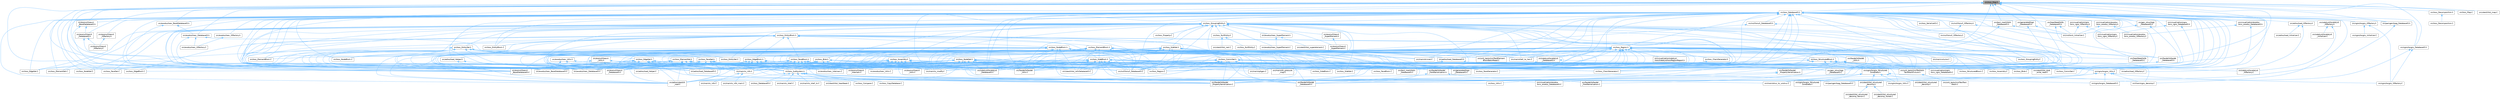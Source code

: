 digraph "src/Ioss_Map.h"
{
 // INTERACTIVE_SVG=YES
 // LATEX_PDF_SIZE
  bgcolor="transparent";
  edge [fontname=Helvetica,fontsize=10,labelfontname=Helvetica,labelfontsize=10];
  node [fontname=Helvetica,fontsize=10,shape=box,height=0.2,width=0.4];
  Node1 [id="Node000001",label="src/Ioss_Map.h",height=0.2,width=0.4,color="gray40", fillcolor="grey60", style="filled", fontcolor="black",tooltip=" "];
  Node1 -> Node2 [id="edge1_Node000001_Node000002",dir="back",color="steelblue1",style="solid",tooltip=" "];
  Node2 [id="Node000002",label="src/Ioss_DatabaseIO.h",height=0.2,width=0.4,color="grey40", fillcolor="white", style="filled",URL="$Ioss__DatabaseIO_8h.html",tooltip=" "];
  Node2 -> Node3 [id="edge2_Node000002_Node000003",dir="back",color="steelblue1",style="solid",tooltip=" "];
  Node3 [id="Node000003",label="src/Ioss_Assembly.C",height=0.2,width=0.4,color="grey40", fillcolor="white", style="filled",URL="$Ioss__Assembly_8C.html",tooltip=" "];
  Node2 -> Node4 [id="edge3_Node000002_Node000004",dir="back",color="steelblue1",style="solid",tooltip=" "];
  Node4 [id="Node000004",label="src/Ioss_Blob.C",height=0.2,width=0.4,color="grey40", fillcolor="white", style="filled",URL="$Ioss__Blob_8C.html",tooltip=" "];
  Node2 -> Node5 [id="edge4_Node000002_Node000005",dir="back",color="steelblue1",style="solid",tooltip=" "];
  Node5 [id="Node000005",label="src/Ioss_ChainGenerator.C",height=0.2,width=0.4,color="grey40", fillcolor="white", style="filled",URL="$Ioss__ChainGenerator_8C.html",tooltip=" "];
  Node2 -> Node6 [id="edge5_Node000002_Node000006",dir="back",color="steelblue1",style="solid",tooltip=" "];
  Node6 [id="Node000006",label="src/Ioss_CommSet.C",height=0.2,width=0.4,color="grey40", fillcolor="white", style="filled",URL="$Ioss__CommSet_8C.html",tooltip=" "];
  Node2 -> Node7 [id="edge6_Node000002_Node000007",dir="back",color="steelblue1",style="solid",tooltip=" "];
  Node7 [id="Node000007",label="src/Ioss_EdgeBlock.C",height=0.2,width=0.4,color="grey40", fillcolor="white", style="filled",URL="$Ioss__EdgeBlock_8C.html",tooltip=" "];
  Node2 -> Node8 [id="edge7_Node000002_Node000008",dir="back",color="steelblue1",style="solid",tooltip=" "];
  Node8 [id="Node000008",label="src/Ioss_EdgeSet.C",height=0.2,width=0.4,color="grey40", fillcolor="white", style="filled",URL="$Ioss__EdgeSet_8C.html",tooltip=" "];
  Node2 -> Node9 [id="edge8_Node000002_Node000009",dir="back",color="steelblue1",style="solid",tooltip=" "];
  Node9 [id="Node000009",label="src/Ioss_ElementBlock.C",height=0.2,width=0.4,color="grey40", fillcolor="white", style="filled",URL="$Ioss__ElementBlock_8C.html",tooltip=" "];
  Node2 -> Node10 [id="edge9_Node000002_Node000010",dir="back",color="steelblue1",style="solid",tooltip=" "];
  Node10 [id="Node000010",label="src/Ioss_ElementSet.C",height=0.2,width=0.4,color="grey40", fillcolor="white", style="filled",URL="$Ioss__ElementSet_8C.html",tooltip=" "];
  Node2 -> Node11 [id="edge10_Node000002_Node000011",dir="back",color="steelblue1",style="solid",tooltip=" "];
  Node11 [id="Node000011",label="src/Ioss_EntityBlock.C",height=0.2,width=0.4,color="grey40", fillcolor="white", style="filled",URL="$Ioss__EntityBlock_8C.html",tooltip=" "];
  Node2 -> Node12 [id="edge11_Node000002_Node000012",dir="back",color="steelblue1",style="solid",tooltip=" "];
  Node12 [id="Node000012",label="src/Ioss_FaceBlock.C",height=0.2,width=0.4,color="grey40", fillcolor="white", style="filled",URL="$Ioss__FaceBlock_8C.html",tooltip=" "];
  Node2 -> Node13 [id="edge12_Node000002_Node000013",dir="back",color="steelblue1",style="solid",tooltip=" "];
  Node13 [id="Node000013",label="src/Ioss_FaceGenerator.C",height=0.2,width=0.4,color="grey40", fillcolor="white", style="filled",URL="$Ioss__FaceGenerator_8C.html",tooltip=" "];
  Node2 -> Node14 [id="edge13_Node000002_Node000014",dir="back",color="steelblue1",style="solid",tooltip=" "];
  Node14 [id="Node000014",label="src/Ioss_FaceSet.C",height=0.2,width=0.4,color="grey40", fillcolor="white", style="filled",URL="$Ioss__FaceSet_8C.html",tooltip=" "];
  Node2 -> Node15 [id="edge14_Node000002_Node000015",dir="back",color="steelblue1",style="solid",tooltip=" "];
  Node15 [id="Node000015",label="src/Ioss_GroupingEntity.C",height=0.2,width=0.4,color="grey40", fillcolor="white", style="filled",URL="$Ioss__GroupingEntity_8C.html",tooltip=" "];
  Node2 -> Node16 [id="edge15_Node000002_Node000016",dir="back",color="steelblue1",style="solid",tooltip=" "];
  Node16 [id="Node000016",label="src/Ioss_GroupingEntity.h",height=0.2,width=0.4,color="grey40", fillcolor="white", style="filled",URL="$Ioss__GroupingEntity_8h.html",tooltip=" "];
  Node16 -> Node3 [id="edge16_Node000016_Node000003",dir="back",color="steelblue1",style="solid",tooltip=" "];
  Node16 -> Node17 [id="edge17_Node000016_Node000017",dir="back",color="steelblue1",style="solid",tooltip=" "];
  Node17 [id="Node000017",label="src/Ioss_Assembly.h",height=0.2,width=0.4,color="grey40", fillcolor="white", style="filled",URL="$Ioss__Assembly_8h.html",tooltip=" "];
  Node17 -> Node3 [id="edge18_Node000017_Node000003",dir="back",color="steelblue1",style="solid",tooltip=" "];
  Node17 -> Node18 [id="edge19_Node000017_Node000018",dir="back",color="steelblue1",style="solid",tooltip=" "];
  Node18 [id="Node000018",label="src/Ioss_Region.C",height=0.2,width=0.4,color="grey40", fillcolor="white", style="filled",URL="$Ioss__Region_8C.html",tooltip=" "];
  Node17 -> Node19 [id="edge20_Node000017_Node000019",dir="back",color="steelblue1",style="solid",tooltip=" "];
  Node19 [id="Node000019",label="src/Ioss_SubSystem.h",height=0.2,width=0.4,color="grey40", fillcolor="white", style="filled",URL="$Ioss__SubSystem_8h.html",tooltip=" "];
  Node19 -> Node20 [id="edge21_Node000019_Node000020",dir="back",color="steelblue1",style="solid",tooltip=" "];
  Node20 [id="Node000020",label="src/Ioss_Compare.C",height=0.2,width=0.4,color="grey40", fillcolor="white", style="filled",URL="$Ioss__Compare_8C.html",tooltip=" "];
  Node19 -> Node21 [id="edge22_Node000019_Node000021",dir="back",color="steelblue1",style="solid",tooltip=" "];
  Node21 [id="Node000021",label="src/Ioss_CopyDatabase.C",height=0.2,width=0.4,color="grey40", fillcolor="white", style="filled",URL="$Ioss__CopyDatabase_8C.html",tooltip=" "];
  Node19 -> Node22 [id="edge23_Node000019_Node000022",dir="back",color="steelblue1",style="solid",tooltip=" "];
  Node22 [id="Node000022",label="src/Ioss_DatabaseIO.C",height=0.2,width=0.4,color="grey40", fillcolor="white", style="filled",URL="$Ioss__DatabaseIO_8C.html",tooltip=" "];
  Node19 -> Node23 [id="edge24_Node000019_Node000023",dir="back",color="steelblue1",style="solid",tooltip=" "];
  Node23 [id="Node000023",label="src/Ioss_Utils.C",height=0.2,width=0.4,color="grey40", fillcolor="white", style="filled",URL="$Ioss__Utils_8C.html",tooltip=" "];
  Node19 -> Node24 [id="edge25_Node000019_Node000024",dir="back",color="steelblue1",style="solid",tooltip=" "];
  Node24 [id="Node000024",label="src/adios/utest/Ut\l_ioad.C",height=0.2,width=0.4,color="grey40", fillcolor="white", style="filled",URL="$Ut__ioad_8C.html",tooltip=" "];
  Node19 -> Node25 [id="edge26_Node000019_Node000025",dir="back",color="steelblue1",style="solid",tooltip=" "];
  Node25 [id="Node000025",label="src/cgns/Iocgns_DatabaseIO.C",height=0.2,width=0.4,color="grey40", fillcolor="white", style="filled",URL="$Iocgns__DatabaseIO_8C.html",tooltip=" "];
  Node19 -> Node26 [id="edge27_Node000019_Node000026",dir="back",color="steelblue1",style="solid",tooltip=" "];
  Node26 [id="Node000026",label="src/faodel/Iofaodel\l_DatabaseIO.C",height=0.2,width=0.4,color="grey40", fillcolor="white", style="filled",URL="$Iofaodel__DatabaseIO_8C.html",tooltip=" "];
  Node19 -> Node27 [id="edge28_Node000019_Node000027",dir="back",color="steelblue1",style="solid",tooltip=" "];
  Node27 [id="Node000027",label="src/main/io_shell.C",height=0.2,width=0.4,color="grey40", fillcolor="white", style="filled",URL="$io__shell_8C.html",tooltip=" "];
  Node19 -> Node28 [id="edge29_Node000019_Node000028",dir="back",color="steelblue1",style="solid",tooltip=" "];
  Node28 [id="Node000028",label="src/main/io_shell_ts.C",height=0.2,width=0.4,color="grey40", fillcolor="white", style="filled",URL="$io__shell__ts_8C.html",tooltip=" "];
  Node19 -> Node29 [id="edge30_Node000019_Node000029",dir="back",color="steelblue1",style="solid",tooltip=" "];
  Node29 [id="Node000029",label="src/main/struc_to_unstruc.C",height=0.2,width=0.4,color="grey40", fillcolor="white", style="filled",URL="$struc__to__unstruc_8C.html",tooltip=" "];
  Node19 -> Node30 [id="edge31_Node000019_Node000030",dir="back",color="steelblue1",style="solid",tooltip=" "];
  Node30 [id="Node000030",label="src/pamgen/Iopg_DatabaseIO.C",height=0.2,width=0.4,color="grey40", fillcolor="white", style="filled",URL="$Iopg__DatabaseIO_8C.html",tooltip=" "];
  Node19 -> Node31 [id="edge32_Node000019_Node000031",dir="back",color="steelblue1",style="solid",tooltip=" "];
  Node31 [id="Node000031",label="src/utest/Utst_heartbeat.C",height=0.2,width=0.4,color="grey40", fillcolor="white", style="filled",URL="$Utst__heartbeat_8C.html",tooltip=" "];
  Node19 -> Node32 [id="edge33_Node000019_Node000032",dir="back",color="steelblue1",style="solid",tooltip=" "];
  Node32 [id="Node000032",label="src/visualization/exodus\l/Iovs_exodus_DatabaseIO.C",height=0.2,width=0.4,color="grey40", fillcolor="white", style="filled",URL="$Iovs__exodus__DatabaseIO_8C.html",tooltip=" "];
  Node17 -> Node33 [id="edge34_Node000017_Node000033",dir="back",color="steelblue1",style="solid",tooltip=" "];
  Node33 [id="Node000033",label="src/catalyst/Iocatalyst\l_DatabaseIO.C",height=0.2,width=0.4,color="grey40", fillcolor="white", style="filled",URL="$Iocatalyst__DatabaseIO_8C.html",tooltip=" "];
  Node17 -> Node34 [id="edge35_Node000017_Node000034",dir="back",color="steelblue1",style="solid",tooltip=" "];
  Node34 [id="Node000034",label="src/cgns/Iocgns_Utils.C",height=0.2,width=0.4,color="grey40", fillcolor="white", style="filled",URL="$Iocgns__Utils_8C.html",tooltip=" "];
  Node17 -> Node35 [id="edge36_Node000017_Node000035",dir="back",color="steelblue1",style="solid",tooltip=" "];
  Node35 [id="Node000035",label="src/exodus/Ioex_BaseDatabaseIO.C",height=0.2,width=0.4,color="grey40", fillcolor="white", style="filled",URL="$Ioex__BaseDatabaseIO_8C.html",tooltip=" "];
  Node17 -> Node36 [id="edge37_Node000017_Node000036",dir="back",color="steelblue1",style="solid",tooltip=" "];
  Node36 [id="Node000036",label="src/exodus/Ioex_DatabaseIO.C",height=0.2,width=0.4,color="grey40", fillcolor="white", style="filled",URL="$Ioex__DatabaseIO_8C.html",tooltip=" "];
  Node17 -> Node37 [id="edge38_Node000017_Node000037",dir="back",color="steelblue1",style="solid",tooltip=" "];
  Node37 [id="Node000037",label="src/exodus/Ioex_Internals.C",height=0.2,width=0.4,color="grey40", fillcolor="white", style="filled",URL="$Ioex__Internals_8C.html",tooltip=" "];
  Node17 -> Node38 [id="edge39_Node000017_Node000038",dir="back",color="steelblue1",style="solid",tooltip=" "];
  Node38 [id="Node000038",label="src/exodus/Ioex_Utils.C",height=0.2,width=0.4,color="grey40", fillcolor="white", style="filled",URL="$Ioex__Utils_8C.html",tooltip=" "];
  Node17 -> Node39 [id="edge40_Node000017_Node000039",dir="back",color="steelblue1",style="solid",tooltip=" "];
  Node39 [id="Node000039",label="src/exonull/Ioexnl\l_BaseDatabaseIO.C",height=0.2,width=0.4,color="grey40", fillcolor="white", style="filled",URL="$Ioexnl__BaseDatabaseIO_8C.html",tooltip=" "];
  Node17 -> Node40 [id="edge41_Node000017_Node000040",dir="back",color="steelblue1",style="solid",tooltip=" "];
  Node40 [id="Node000040",label="src/exonull/Ioexnl\l_DatabaseIO.C",height=0.2,width=0.4,color="grey40", fillcolor="white", style="filled",URL="$Ioexnl__DatabaseIO_8C.html",tooltip=" "];
  Node17 -> Node41 [id="edge42_Node000017_Node000041",dir="back",color="steelblue1",style="solid",tooltip=" "];
  Node41 [id="Node000041",label="src/exonull/Ioexnl\l_Internals.C",height=0.2,width=0.4,color="grey40", fillcolor="white", style="filled",URL="$Ioexnl__Internals_8C.html",tooltip=" "];
  Node17 -> Node42 [id="edge43_Node000017_Node000042",dir="back",color="steelblue1",style="solid",tooltip=" "];
  Node42 [id="Node000042",label="src/exonull/Ioexnl\l_Utils.C",height=0.2,width=0.4,color="grey40", fillcolor="white", style="filled",URL="$Ioexnl__Utils_8C.html",tooltip=" "];
  Node17 -> Node43 [id="edge44_Node000017_Node000043",dir="back",color="steelblue1",style="solid",tooltip=" "];
  Node43 [id="Node000043",label="src/main/io_info.h",height=0.2,width=0.4,color="grey40", fillcolor="white", style="filled",URL="$io__info_8h.html",tooltip=" "];
  Node43 -> Node44 [id="edge45_Node000043_Node000044",dir="back",color="steelblue1",style="solid",tooltip=" "];
  Node44 [id="Node000044",label="src/main/io_info.C",height=0.2,width=0.4,color="grey40", fillcolor="white", style="filled",URL="$io__info_8C.html",tooltip=" "];
  Node43 -> Node45 [id="edge46_Node000043_Node000045",dir="back",color="steelblue1",style="solid",tooltip=" "];
  Node45 [id="Node000045",label="src/main/io_info_main.C",height=0.2,width=0.4,color="grey40", fillcolor="white", style="filled",URL="$io__info__main_8C.html",tooltip=" "];
  Node17 -> Node46 [id="edge47_Node000017_Node000046",dir="back",color="steelblue1",style="solid",tooltip=" "];
  Node46 [id="Node000046",label="src/main/io_modify.C",height=0.2,width=0.4,color="grey40", fillcolor="white", style="filled",URL="$io__modify_8C.html",tooltip=" "];
  Node17 -> Node47 [id="edge48_Node000017_Node000047",dir="back",color="steelblue1",style="solid",tooltip=" "];
  Node47 [id="Node000047",label="src/null/Ionull_DatabaseIO.C",height=0.2,width=0.4,color="grey40", fillcolor="white", style="filled",URL="$Ionull__DatabaseIO_8C.html",tooltip=" "];
  Node17 -> Node48 [id="edge49_Node000017_Node000048",dir="back",color="steelblue1",style="solid",tooltip=" "];
  Node48 [id="Node000048",label="src/text_mesh/Iotm\l_DatabaseIO.C",height=0.2,width=0.4,color="grey40", fillcolor="white", style="filled",URL="$Iotm__DatabaseIO_8C.html",tooltip=" "];
  Node17 -> Node49 [id="edge50_Node000017_Node000049",dir="back",color="steelblue1",style="solid",tooltip=" "];
  Node49 [id="Node000049",label="src/unit_tests/UnitTestIotm\lTextMeshFixture.h",height=0.2,width=0.4,color="grey40", fillcolor="white", style="filled",URL="$UnitTestIotmTextMeshFixture_8h.html",tooltip=" "];
  Node49 -> Node50 [id="edge51_Node000049_Node000050",dir="back",color="steelblue1",style="solid",tooltip=" "];
  Node50 [id="Node000050",label="src/unit_tests/UnitTestText\lMesh.C",height=0.2,width=0.4,color="grey40", fillcolor="white", style="filled",URL="$UnitTestTextMesh_8C.html",tooltip=" "];
  Node16 -> Node4 [id="edge52_Node000016_Node000004",dir="back",color="steelblue1",style="solid",tooltip=" "];
  Node16 -> Node51 [id="edge53_Node000016_Node000051",dir="back",color="steelblue1",style="solid",tooltip=" "];
  Node51 [id="Node000051",label="src/Ioss_Blob.h",height=0.2,width=0.4,color="grey40", fillcolor="white", style="filled",URL="$Ioss__Blob_8h.html",tooltip=" "];
  Node51 -> Node4 [id="edge54_Node000051_Node000004",dir="back",color="steelblue1",style="solid",tooltip=" "];
  Node51 -> Node18 [id="edge55_Node000051_Node000018",dir="back",color="steelblue1",style="solid",tooltip=" "];
  Node51 -> Node19 [id="edge56_Node000051_Node000019",dir="back",color="steelblue1",style="solid",tooltip=" "];
  Node51 -> Node35 [id="edge57_Node000051_Node000035",dir="back",color="steelblue1",style="solid",tooltip=" "];
  Node51 -> Node36 [id="edge58_Node000051_Node000036",dir="back",color="steelblue1",style="solid",tooltip=" "];
  Node51 -> Node37 [id="edge59_Node000051_Node000037",dir="back",color="steelblue1",style="solid",tooltip=" "];
  Node51 -> Node39 [id="edge60_Node000051_Node000039",dir="back",color="steelblue1",style="solid",tooltip=" "];
  Node51 -> Node40 [id="edge61_Node000051_Node000040",dir="back",color="steelblue1",style="solid",tooltip=" "];
  Node51 -> Node41 [id="edge62_Node000051_Node000041",dir="back",color="steelblue1",style="solid",tooltip=" "];
  Node51 -> Node43 [id="edge63_Node000051_Node000043",dir="back",color="steelblue1",style="solid",tooltip=" "];
  Node51 -> Node46 [id="edge64_Node000051_Node000046",dir="back",color="steelblue1",style="solid",tooltip=" "];
  Node51 -> Node47 [id="edge65_Node000051_Node000047",dir="back",color="steelblue1",style="solid",tooltip=" "];
  Node51 -> Node52 [id="edge66_Node000051_Node000052",dir="back",color="steelblue1",style="solid",tooltip=" "];
  Node52 [id="Node000052",label="src/utest/Utst_blob\l_write_read.C",height=0.2,width=0.4,color="grey40", fillcolor="white", style="filled",URL="$Utst__blob__write__read_8C.html",tooltip=" "];
  Node16 -> Node6 [id="edge67_Node000016_Node000006",dir="back",color="steelblue1",style="solid",tooltip=" "];
  Node16 -> Node53 [id="edge68_Node000016_Node000053",dir="back",color="steelblue1",style="solid",tooltip=" "];
  Node53 [id="Node000053",label="src/Ioss_CommSet.h",height=0.2,width=0.4,color="grey40", fillcolor="white", style="filled",URL="$Ioss__CommSet_8h.html",tooltip=" "];
  Node53 -> Node6 [id="edge69_Node000053_Node000006",dir="back",color="steelblue1",style="solid",tooltip=" "];
  Node53 -> Node13 [id="edge70_Node000053_Node000013",dir="back",color="steelblue1",style="solid",tooltip=" "];
  Node53 -> Node18 [id="edge71_Node000053_Node000018",dir="back",color="steelblue1",style="solid",tooltip=" "];
  Node53 -> Node19 [id="edge72_Node000053_Node000019",dir="back",color="steelblue1",style="solid",tooltip=" "];
  Node53 -> Node54 [id="edge73_Node000053_Node000054",dir="back",color="steelblue1",style="solid",tooltip=" "];
  Node54 [id="Node000054",label="src/adios/Ioad_DatabaseIO.C",height=0.2,width=0.4,color="grey40", fillcolor="white", style="filled",URL="$Ioad__DatabaseIO_8C.html",tooltip=" "];
  Node53 -> Node24 [id="edge74_Node000053_Node000024",dir="back",color="steelblue1",style="solid",tooltip=" "];
  Node53 -> Node33 [id="edge75_Node000053_Node000033",dir="back",color="steelblue1",style="solid",tooltip=" "];
  Node53 -> Node35 [id="edge76_Node000053_Node000035",dir="back",color="steelblue1",style="solid",tooltip=" "];
  Node53 -> Node36 [id="edge77_Node000053_Node000036",dir="back",color="steelblue1",style="solid",tooltip=" "];
  Node53 -> Node39 [id="edge78_Node000053_Node000039",dir="back",color="steelblue1",style="solid",tooltip=" "];
  Node53 -> Node40 [id="edge79_Node000053_Node000040",dir="back",color="steelblue1",style="solid",tooltip=" "];
  Node53 -> Node26 [id="edge80_Node000053_Node000026",dir="back",color="steelblue1",style="solid",tooltip=" "];
  Node53 -> Node55 [id="edge81_Node000053_Node000055",dir="back",color="steelblue1",style="solid",tooltip=" "];
  Node55 [id="Node000055",label="src/faodel/Iofaodel\l_FieldSerialization.h",height=0.2,width=0.4,color="grey40", fillcolor="white", style="filled",URL="$Iofaodel__FieldSerialization_8h.html",tooltip=" "];
  Node55 -> Node26 [id="edge82_Node000055_Node000026",dir="back",color="steelblue1",style="solid",tooltip=" "];
  Node55 -> Node56 [id="edge83_Node000055_Node000056",dir="back",color="steelblue1",style="solid",tooltip=" "];
  Node56 [id="Node000056",label="src/faodel/Iofaodel\l_FieldSerialization.C",height=0.2,width=0.4,color="grey40", fillcolor="white", style="filled",URL="$Iofaodel__FieldSerialization_8C.html",tooltip=" "];
  Node53 -> Node57 [id="edge84_Node000053_Node000057",dir="back",color="steelblue1",style="solid",tooltip=" "];
  Node57 [id="Node000057",label="src/faodel/Iofaodel\l_PropertySerialization.C",height=0.2,width=0.4,color="grey40", fillcolor="white", style="filled",URL="$Iofaodel__PropertySerialization_8C.html",tooltip=" "];
  Node53 -> Node58 [id="edge85_Node000053_Node000058",dir="back",color="steelblue1",style="solid",tooltip=" "];
  Node58 [id="Node000058",label="src/faodel/Iofaodel\l_Utils.C",height=0.2,width=0.4,color="grey40", fillcolor="white", style="filled",URL="$Iofaodel__Utils_8C.html",tooltip=" "];
  Node53 -> Node59 [id="edge86_Node000053_Node000059",dir="back",color="steelblue1",style="solid",tooltip=" "];
  Node59 [id="Node000059",label="src/gen_struc/Iogs\l_DatabaseIO.C",height=0.2,width=0.4,color="grey40", fillcolor="white", style="filled",URL="$Iogs__DatabaseIO_8C.html",tooltip=" "];
  Node53 -> Node60 [id="edge87_Node000053_Node000060",dir="back",color="steelblue1",style="solid",tooltip=" "];
  Node60 [id="Node000060",label="src/generated/Iogn\l_DatabaseIO.C",height=0.2,width=0.4,color="grey40", fillcolor="white", style="filled",URL="$Iogn__DatabaseIO_8C.html",tooltip=" "];
  Node53 -> Node61 [id="edge88_Node000053_Node000061",dir="back",color="steelblue1",style="solid",tooltip=" "];
  Node61 [id="Node000061",label="src/main/cth_pressure\l_map.C",height=0.2,width=0.4,color="grey40", fillcolor="white", style="filled",URL="$cth__pressure__map_8C.html",tooltip=" "];
  Node53 -> Node43 [id="edge89_Node000053_Node000043",dir="back",color="steelblue1",style="solid",tooltip=" "];
  Node53 -> Node46 [id="edge90_Node000053_Node000046",dir="back",color="steelblue1",style="solid",tooltip=" "];
  Node53 -> Node47 [id="edge91_Node000053_Node000047",dir="back",color="steelblue1",style="solid",tooltip=" "];
  Node53 -> Node48 [id="edge92_Node000053_Node000048",dir="back",color="steelblue1",style="solid",tooltip=" "];
  Node53 -> Node49 [id="edge93_Node000053_Node000049",dir="back",color="steelblue1",style="solid",tooltip=" "];
  Node16 -> Node8 [id="edge94_Node000016_Node000008",dir="back",color="steelblue1",style="solid",tooltip=" "];
  Node16 -> Node10 [id="edge95_Node000016_Node000010",dir="back",color="steelblue1",style="solid",tooltip=" "];
  Node16 -> Node11 [id="edge96_Node000016_Node000011",dir="back",color="steelblue1",style="solid",tooltip=" "];
  Node16 -> Node62 [id="edge97_Node000016_Node000062",dir="back",color="steelblue1",style="solid",tooltip=" "];
  Node62 [id="Node000062",label="src/Ioss_EntityBlock.h",height=0.2,width=0.4,color="grey40", fillcolor="white", style="filled",URL="$Ioss__EntityBlock_8h.html",tooltip=" "];
  Node62 -> Node7 [id="edge98_Node000062_Node000007",dir="back",color="steelblue1",style="solid",tooltip=" "];
  Node62 -> Node63 [id="edge99_Node000062_Node000063",dir="back",color="steelblue1",style="solid",tooltip=" "];
  Node63 [id="Node000063",label="src/Ioss_EdgeBlock.h",height=0.2,width=0.4,color="grey40", fillcolor="white", style="filled",URL="$Ioss__EdgeBlock_8h.html",tooltip=" "];
  Node63 -> Node7 [id="edge100_Node000063_Node000007",dir="back",color="steelblue1",style="solid",tooltip=" "];
  Node63 -> Node18 [id="edge101_Node000063_Node000018",dir="back",color="steelblue1",style="solid",tooltip=" "];
  Node63 -> Node19 [id="edge102_Node000063_Node000019",dir="back",color="steelblue1",style="solid",tooltip=" "];
  Node63 -> Node54 [id="edge103_Node000063_Node000054",dir="back",color="steelblue1",style="solid",tooltip=" "];
  Node63 -> Node24 [id="edge104_Node000063_Node000024",dir="back",color="steelblue1",style="solid",tooltip=" "];
  Node63 -> Node33 [id="edge105_Node000063_Node000033",dir="back",color="steelblue1",style="solid",tooltip=" "];
  Node63 -> Node35 [id="edge106_Node000063_Node000035",dir="back",color="steelblue1",style="solid",tooltip=" "];
  Node63 -> Node36 [id="edge107_Node000063_Node000036",dir="back",color="steelblue1",style="solid",tooltip=" "];
  Node63 -> Node37 [id="edge108_Node000063_Node000037",dir="back",color="steelblue1",style="solid",tooltip=" "];
  Node63 -> Node39 [id="edge109_Node000063_Node000039",dir="back",color="steelblue1",style="solid",tooltip=" "];
  Node63 -> Node40 [id="edge110_Node000063_Node000040",dir="back",color="steelblue1",style="solid",tooltip=" "];
  Node63 -> Node41 [id="edge111_Node000063_Node000041",dir="back",color="steelblue1",style="solid",tooltip=" "];
  Node63 -> Node55 [id="edge112_Node000063_Node000055",dir="back",color="steelblue1",style="solid",tooltip=" "];
  Node63 -> Node57 [id="edge113_Node000063_Node000057",dir="back",color="steelblue1",style="solid",tooltip=" "];
  Node63 -> Node58 [id="edge114_Node000063_Node000058",dir="back",color="steelblue1",style="solid",tooltip=" "];
  Node63 -> Node43 [id="edge115_Node000063_Node000043",dir="back",color="steelblue1",style="solid",tooltip=" "];
  Node63 -> Node46 [id="edge116_Node000063_Node000046",dir="back",color="steelblue1",style="solid",tooltip=" "];
  Node63 -> Node47 [id="edge117_Node000063_Node000047",dir="back",color="steelblue1",style="solid",tooltip=" "];
  Node62 -> Node9 [id="edge118_Node000062_Node000009",dir="back",color="steelblue1",style="solid",tooltip=" "];
  Node62 -> Node64 [id="edge119_Node000062_Node000064",dir="back",color="steelblue1",style="solid",tooltip=" "];
  Node64 [id="Node000064",label="src/Ioss_ElementBlock.h",height=0.2,width=0.4,color="grey40", fillcolor="white", style="filled",URL="$Ioss__ElementBlock_8h.html",tooltip=" "];
  Node64 -> Node5 [id="edge120_Node000064_Node000005",dir="back",color="steelblue1",style="solid",tooltip=" "];
  Node64 -> Node9 [id="edge121_Node000064_Node000009",dir="back",color="steelblue1",style="solid",tooltip=" "];
  Node64 -> Node13 [id="edge122_Node000064_Node000013",dir="back",color="steelblue1",style="solid",tooltip=" "];
  Node64 -> Node18 [id="edge123_Node000064_Node000018",dir="back",color="steelblue1",style="solid",tooltip=" "];
  Node64 -> Node65 [id="edge124_Node000064_Node000065",dir="back",color="steelblue1",style="solid",tooltip=" "];
  Node65 [id="Node000065",label="src/Ioss_SideBlock.C",height=0.2,width=0.4,color="grey40", fillcolor="white", style="filled",URL="$Ioss__SideBlock_8C.html",tooltip=" "];
  Node64 -> Node66 [id="edge125_Node000064_Node000066",dir="back",color="steelblue1",style="solid",tooltip=" "];
  Node66 [id="Node000066",label="src/Ioss_SideBlock.h",height=0.2,width=0.4,color="grey40", fillcolor="white", style="filled",URL="$Ioss__SideBlock_8h.html",tooltip=" "];
  Node66 -> Node5 [id="edge126_Node000066_Node000005",dir="back",color="steelblue1",style="solid",tooltip=" "];
  Node66 -> Node18 [id="edge127_Node000066_Node000018",dir="back",color="steelblue1",style="solid",tooltip=" "];
  Node66 -> Node65 [id="edge128_Node000066_Node000065",dir="back",color="steelblue1",style="solid",tooltip=" "];
  Node66 -> Node67 [id="edge129_Node000066_Node000067",dir="back",color="steelblue1",style="solid",tooltip=" "];
  Node67 [id="Node000067",label="src/Ioss_SideSet.C",height=0.2,width=0.4,color="grey40", fillcolor="white", style="filled",URL="$Ioss__SideSet_8C.html",tooltip=" "];
  Node66 -> Node19 [id="edge130_Node000066_Node000019",dir="back",color="steelblue1",style="solid",tooltip=" "];
  Node66 -> Node54 [id="edge131_Node000066_Node000054",dir="back",color="steelblue1",style="solid",tooltip=" "];
  Node66 -> Node68 [id="edge132_Node000066_Node000068",dir="back",color="steelblue1",style="solid",tooltip=" "];
  Node68 [id="Node000068",label="src/adios/Ioad_Helper.C",height=0.2,width=0.4,color="grey40", fillcolor="white", style="filled",URL="$Ioad__Helper_8C.html",tooltip=" "];
  Node66 -> Node24 [id="edge133_Node000066_Node000024",dir="back",color="steelblue1",style="solid",tooltip=" "];
  Node66 -> Node33 [id="edge134_Node000066_Node000033",dir="back",color="steelblue1",style="solid",tooltip=" "];
  Node66 -> Node69 [id="edge135_Node000066_Node000069",dir="back",color="steelblue1",style="solid",tooltip=" "];
  Node69 [id="Node000069",label="src/cgns/Iocgns_Utils.h",height=0.2,width=0.4,color="grey40", fillcolor="white", style="filled",URL="$Iocgns__Utils_8h.html",tooltip=" "];
  Node69 -> Node25 [id="edge136_Node000069_Node000025",dir="back",color="steelblue1",style="solid",tooltip=" "];
  Node69 -> Node70 [id="edge137_Node000069_Node000070",dir="back",color="steelblue1",style="solid",tooltip=" "];
  Node70 [id="Node000070",label="src/cgns/Iocgns_IOFactory.C",height=0.2,width=0.4,color="grey40", fillcolor="white", style="filled",URL="$Iocgns__IOFactory_8C.html",tooltip=" "];
  Node69 -> Node34 [id="edge138_Node000069_Node000034",dir="back",color="steelblue1",style="solid",tooltip=" "];
  Node69 -> Node71 [id="edge139_Node000069_Node000071",dir="back",color="steelblue1",style="solid",tooltip=" "];
  Node71 [id="Node000071",label="src/main/cgns_decomp.C",height=0.2,width=0.4,color="grey40", fillcolor="white", style="filled",URL="$cgns__decomp_8C.html",tooltip=" "];
  Node69 -> Node29 [id="edge140_Node000069_Node000029",dir="back",color="steelblue1",style="solid",tooltip=" "];
  Node69 -> Node72 [id="edge141_Node000069_Node000072",dir="back",color="steelblue1",style="solid",tooltip=" "];
  Node72 [id="Node000072",label="src/utest/Utst_structured\l_decomp.C",height=0.2,width=0.4,color="grey40", fillcolor="white", style="filled",URL="$Utst__structured__decomp_8C.html",tooltip=" "];
  Node66 -> Node35 [id="edge142_Node000066_Node000035",dir="back",color="steelblue1",style="solid",tooltip=" "];
  Node66 -> Node36 [id="edge143_Node000066_Node000036",dir="back",color="steelblue1",style="solid",tooltip=" "];
  Node66 -> Node37 [id="edge144_Node000066_Node000037",dir="back",color="steelblue1",style="solid",tooltip=" "];
  Node66 -> Node39 [id="edge145_Node000066_Node000039",dir="back",color="steelblue1",style="solid",tooltip=" "];
  Node66 -> Node40 [id="edge146_Node000066_Node000040",dir="back",color="steelblue1",style="solid",tooltip=" "];
  Node66 -> Node41 [id="edge147_Node000066_Node000041",dir="back",color="steelblue1",style="solid",tooltip=" "];
  Node66 -> Node26 [id="edge148_Node000066_Node000026",dir="back",color="steelblue1",style="solid",tooltip=" "];
  Node66 -> Node55 [id="edge149_Node000066_Node000055",dir="back",color="steelblue1",style="solid",tooltip=" "];
  Node66 -> Node57 [id="edge150_Node000066_Node000057",dir="back",color="steelblue1",style="solid",tooltip=" "];
  Node66 -> Node58 [id="edge151_Node000066_Node000058",dir="back",color="steelblue1",style="solid",tooltip=" "];
  Node66 -> Node59 [id="edge152_Node000066_Node000059",dir="back",color="steelblue1",style="solid",tooltip=" "];
  Node66 -> Node60 [id="edge153_Node000066_Node000060",dir="back",color="steelblue1",style="solid",tooltip=" "];
  Node66 -> Node61 [id="edge154_Node000066_Node000061",dir="back",color="steelblue1",style="solid",tooltip=" "];
  Node66 -> Node43 [id="edge155_Node000066_Node000043",dir="back",color="steelblue1",style="solid",tooltip=" "];
  Node66 -> Node46 [id="edge156_Node000066_Node000046",dir="back",color="steelblue1",style="solid",tooltip=" "];
  Node66 -> Node47 [id="edge157_Node000066_Node000047",dir="back",color="steelblue1",style="solid",tooltip=" "];
  Node66 -> Node48 [id="edge158_Node000066_Node000048",dir="back",color="steelblue1",style="solid",tooltip=" "];
  Node66 -> Node49 [id="edge159_Node000066_Node000049",dir="back",color="steelblue1",style="solid",tooltip=" "];
  Node66 -> Node73 [id="edge160_Node000066_Node000073",dir="back",color="steelblue1",style="solid",tooltip=" "];
  Node73 [id="Node000073",label="src/utest/Utst_IofxDatabaseIO.C",height=0.2,width=0.4,color="grey40", fillcolor="white", style="filled",URL="$Utst__IofxDatabaseIO_8C.html",tooltip=" "];
  Node64 -> Node19 [id="edge161_Node000064_Node000019",dir="back",color="steelblue1",style="solid",tooltip=" "];
  Node64 -> Node54 [id="edge162_Node000064_Node000054",dir="back",color="steelblue1",style="solid",tooltip=" "];
  Node64 -> Node24 [id="edge163_Node000064_Node000024",dir="back",color="steelblue1",style="solid",tooltip=" "];
  Node64 -> Node33 [id="edge164_Node000064_Node000033",dir="back",color="steelblue1",style="solid",tooltip=" "];
  Node64 -> Node35 [id="edge165_Node000064_Node000035",dir="back",color="steelblue1",style="solid",tooltip=" "];
  Node64 -> Node36 [id="edge166_Node000064_Node000036",dir="back",color="steelblue1",style="solid",tooltip=" "];
  Node64 -> Node37 [id="edge167_Node000064_Node000037",dir="back",color="steelblue1",style="solid",tooltip=" "];
  Node64 -> Node74 [id="edge168_Node000064_Node000074",dir="back",color="steelblue1",style="solid",tooltip=" "];
  Node74 [id="Node000074",label="src/exodus/Ioex_Utils.h",height=0.2,width=0.4,color="grey40", fillcolor="white", style="filled",URL="$Ioex__Utils_8h.html",tooltip=" "];
  Node74 -> Node35 [id="edge169_Node000074_Node000035",dir="back",color="steelblue1",style="solid",tooltip=" "];
  Node74 -> Node36 [id="edge170_Node000074_Node000036",dir="back",color="steelblue1",style="solid",tooltip=" "];
  Node74 -> Node37 [id="edge171_Node000074_Node000037",dir="back",color="steelblue1",style="solid",tooltip=" "];
  Node74 -> Node38 [id="edge172_Node000074_Node000038",dir="back",color="steelblue1",style="solid",tooltip=" "];
  Node64 -> Node39 [id="edge173_Node000064_Node000039",dir="back",color="steelblue1",style="solid",tooltip=" "];
  Node64 -> Node40 [id="edge174_Node000064_Node000040",dir="back",color="steelblue1",style="solid",tooltip=" "];
  Node64 -> Node41 [id="edge175_Node000064_Node000041",dir="back",color="steelblue1",style="solid",tooltip=" "];
  Node64 -> Node75 [id="edge176_Node000064_Node000075",dir="back",color="steelblue1",style="solid",tooltip=" "];
  Node75 [id="Node000075",label="src/exonull/Ioexnl\l_Utils.h",height=0.2,width=0.4,color="grey40", fillcolor="white", style="filled",URL="$Ioexnl__Utils_8h.html",tooltip=" "];
  Node75 -> Node39 [id="edge177_Node000075_Node000039",dir="back",color="steelblue1",style="solid",tooltip=" "];
  Node75 -> Node40 [id="edge178_Node000075_Node000040",dir="back",color="steelblue1",style="solid",tooltip=" "];
  Node75 -> Node41 [id="edge179_Node000075_Node000041",dir="back",color="steelblue1",style="solid",tooltip=" "];
  Node75 -> Node42 [id="edge180_Node000075_Node000042",dir="back",color="steelblue1",style="solid",tooltip=" "];
  Node64 -> Node26 [id="edge181_Node000064_Node000026",dir="back",color="steelblue1",style="solid",tooltip=" "];
  Node64 -> Node55 [id="edge182_Node000064_Node000055",dir="back",color="steelblue1",style="solid",tooltip=" "];
  Node64 -> Node57 [id="edge183_Node000064_Node000057",dir="back",color="steelblue1",style="solid",tooltip=" "];
  Node64 -> Node58 [id="edge184_Node000064_Node000058",dir="back",color="steelblue1",style="solid",tooltip=" "];
  Node64 -> Node59 [id="edge185_Node000064_Node000059",dir="back",color="steelblue1",style="solid",tooltip=" "];
  Node64 -> Node60 [id="edge186_Node000064_Node000060",dir="back",color="steelblue1",style="solid",tooltip=" "];
  Node64 -> Node61 [id="edge187_Node000064_Node000061",dir="back",color="steelblue1",style="solid",tooltip=" "];
  Node64 -> Node43 [id="edge188_Node000064_Node000043",dir="back",color="steelblue1",style="solid",tooltip=" "];
  Node64 -> Node46 [id="edge189_Node000064_Node000046",dir="back",color="steelblue1",style="solid",tooltip=" "];
  Node64 -> Node76 [id="edge190_Node000064_Node000076",dir="back",color="steelblue1",style="solid",tooltip=" "];
  Node76 [id="Node000076",label="src/main/shell_to_hex.C",height=0.2,width=0.4,color="grey40", fillcolor="white", style="filled",URL="$shell__to__hex_8C.html",tooltip=" "];
  Node64 -> Node77 [id="edge191_Node000064_Node000077",dir="back",color="steelblue1",style="solid",tooltip=" "];
  Node77 [id="Node000077",label="src/main/skinner.C",height=0.2,width=0.4,color="grey40", fillcolor="white", style="filled",URL="$skinner_8C.html",tooltip=" "];
  Node64 -> Node78 [id="edge192_Node000064_Node000078",dir="back",color="steelblue1",style="solid",tooltip=" "];
  Node78 [id="Node000078",label="src/main/sphgen.C",height=0.2,width=0.4,color="grey40", fillcolor="white", style="filled",URL="$sphgen_8C.html",tooltip=" "];
  Node64 -> Node79 [id="edge193_Node000064_Node000079",dir="back",color="steelblue1",style="solid",tooltip=" "];
  Node79 [id="Node000079",label="src/main/volume.C",height=0.2,width=0.4,color="grey40", fillcolor="white", style="filled",URL="$volume_8C.html",tooltip=" "];
  Node64 -> Node47 [id="edge194_Node000064_Node000047",dir="back",color="steelblue1",style="solid",tooltip=" "];
  Node64 -> Node48 [id="edge195_Node000064_Node000048",dir="back",color="steelblue1",style="solid",tooltip=" "];
  Node64 -> Node80 [id="edge196_Node000064_Node000080",dir="back",color="steelblue1",style="solid",tooltip=" "];
  Node80 [id="Node000080",label="src/unit_tests/UnitTestElement\lBlockBatchRead.C",height=0.2,width=0.4,color="grey40", fillcolor="white", style="filled",URL="$UnitTestElementBlockBatchRead_8C.html",tooltip=" "];
  Node64 -> Node49 [id="edge197_Node000064_Node000049",dir="back",color="steelblue1",style="solid",tooltip=" "];
  Node64 -> Node73 [id="edge198_Node000064_Node000073",dir="back",color="steelblue1",style="solid",tooltip=" "];
  Node62 -> Node11 [id="edge199_Node000062_Node000011",dir="back",color="steelblue1",style="solid",tooltip=" "];
  Node62 -> Node12 [id="edge200_Node000062_Node000012",dir="back",color="steelblue1",style="solid",tooltip=" "];
  Node62 -> Node81 [id="edge201_Node000062_Node000081",dir="back",color="steelblue1",style="solid",tooltip=" "];
  Node81 [id="Node000081",label="src/Ioss_FaceBlock.h",height=0.2,width=0.4,color="grey40", fillcolor="white", style="filled",URL="$Ioss__FaceBlock_8h.html",tooltip=" "];
  Node81 -> Node12 [id="edge202_Node000081_Node000012",dir="back",color="steelblue1",style="solid",tooltip=" "];
  Node81 -> Node18 [id="edge203_Node000081_Node000018",dir="back",color="steelblue1",style="solid",tooltip=" "];
  Node81 -> Node19 [id="edge204_Node000081_Node000019",dir="back",color="steelblue1",style="solid",tooltip=" "];
  Node81 -> Node54 [id="edge205_Node000081_Node000054",dir="back",color="steelblue1",style="solid",tooltip=" "];
  Node81 -> Node24 [id="edge206_Node000081_Node000024",dir="back",color="steelblue1",style="solid",tooltip=" "];
  Node81 -> Node33 [id="edge207_Node000081_Node000033",dir="back",color="steelblue1",style="solid",tooltip=" "];
  Node81 -> Node35 [id="edge208_Node000081_Node000035",dir="back",color="steelblue1",style="solid",tooltip=" "];
  Node81 -> Node36 [id="edge209_Node000081_Node000036",dir="back",color="steelblue1",style="solid",tooltip=" "];
  Node81 -> Node37 [id="edge210_Node000081_Node000037",dir="back",color="steelblue1",style="solid",tooltip=" "];
  Node81 -> Node39 [id="edge211_Node000081_Node000039",dir="back",color="steelblue1",style="solid",tooltip=" "];
  Node81 -> Node40 [id="edge212_Node000081_Node000040",dir="back",color="steelblue1",style="solid",tooltip=" "];
  Node81 -> Node41 [id="edge213_Node000081_Node000041",dir="back",color="steelblue1",style="solid",tooltip=" "];
  Node81 -> Node55 [id="edge214_Node000081_Node000055",dir="back",color="steelblue1",style="solid",tooltip=" "];
  Node81 -> Node57 [id="edge215_Node000081_Node000057",dir="back",color="steelblue1",style="solid",tooltip=" "];
  Node81 -> Node58 [id="edge216_Node000081_Node000058",dir="back",color="steelblue1",style="solid",tooltip=" "];
  Node81 -> Node43 [id="edge217_Node000081_Node000043",dir="back",color="steelblue1",style="solid",tooltip=" "];
  Node81 -> Node46 [id="edge218_Node000081_Node000046",dir="back",color="steelblue1",style="solid",tooltip=" "];
  Node81 -> Node47 [id="edge219_Node000081_Node000047",dir="back",color="steelblue1",style="solid",tooltip=" "];
  Node62 -> Node82 [id="edge220_Node000062_Node000082",dir="back",color="steelblue1",style="solid",tooltip=" "];
  Node82 [id="Node000082",label="src/Ioss_NodeBlock.C",height=0.2,width=0.4,color="grey40", fillcolor="white", style="filled",URL="$Ioss__NodeBlock_8C.html",tooltip=" "];
  Node62 -> Node83 [id="edge221_Node000062_Node000083",dir="back",color="steelblue1",style="solid",tooltip=" "];
  Node83 [id="Node000083",label="src/Ioss_NodeBlock.h",height=0.2,width=0.4,color="grey40", fillcolor="white", style="filled",URL="$Ioss__NodeBlock_8h.html",tooltip=" "];
  Node83 -> Node13 [id="edge222_Node000083_Node000013",dir="back",color="steelblue1",style="solid",tooltip=" "];
  Node83 -> Node82 [id="edge223_Node000083_Node000082",dir="back",color="steelblue1",style="solid",tooltip=" "];
  Node83 -> Node18 [id="edge224_Node000083_Node000018",dir="back",color="steelblue1",style="solid",tooltip=" "];
  Node83 -> Node84 [id="edge225_Node000083_Node000084",dir="back",color="steelblue1",style="solid",tooltip=" "];
  Node84 [id="Node000084",label="src/Ioss_StructuredBlock.h",height=0.2,width=0.4,color="grey40", fillcolor="white", style="filled",URL="$Ioss__StructuredBlock_8h.html",tooltip=" "];
  Node84 -> Node18 [id="edge226_Node000084_Node000018",dir="back",color="steelblue1",style="solid",tooltip=" "];
  Node84 -> Node85 [id="edge227_Node000084_Node000085",dir="back",color="steelblue1",style="solid",tooltip=" "];
  Node85 [id="Node000085",label="src/Ioss_StructuredBlock.C",height=0.2,width=0.4,color="grey40", fillcolor="white", style="filled",URL="$Ioss__StructuredBlock_8C.html",tooltip=" "];
  Node84 -> Node19 [id="edge228_Node000084_Node000019",dir="back",color="steelblue1",style="solid",tooltip=" "];
  Node84 -> Node33 [id="edge229_Node000084_Node000033",dir="back",color="steelblue1",style="solid",tooltip=" "];
  Node84 -> Node86 [id="edge230_Node000084_Node000086",dir="back",color="steelblue1",style="solid",tooltip=" "];
  Node86 [id="Node000086",label="src/cgns/Iocgns_Structured\lZoneData.h",height=0.2,width=0.4,color="grey40", fillcolor="white", style="filled",URL="$Iocgns__StructuredZoneData_8h.html",tooltip=" "];
  Node86 -> Node87 [id="edge231_Node000086_Node000087",dir="back",color="steelblue1",style="solid",tooltip=" "];
  Node87 [id="Node000087",label="src/cgns/Iocgns_Structured\lZoneData.C",height=0.2,width=0.4,color="grey40", fillcolor="white", style="filled",URL="$Iocgns__StructuredZoneData_8C.html",tooltip=" "];
  Node86 -> Node34 [id="edge232_Node000086_Node000034",dir="back",color="steelblue1",style="solid",tooltip=" "];
  Node86 -> Node71 [id="edge233_Node000086_Node000071",dir="back",color="steelblue1",style="solid",tooltip=" "];
  Node86 -> Node29 [id="edge234_Node000086_Node000029",dir="back",color="steelblue1",style="solid",tooltip=" "];
  Node86 -> Node72 [id="edge235_Node000086_Node000072",dir="back",color="steelblue1",style="solid",tooltip=" "];
  Node86 -> Node88 [id="edge236_Node000086_Node000088",dir="back",color="steelblue1",style="solid",tooltip=" "];
  Node88 [id="Node000088",label="src/utest/Utst_structured\l_decomp.h",height=0.2,width=0.4,color="grey40", fillcolor="white", style="filled",URL="$Utst__structured__decomp_8h.html",tooltip=" "];
  Node88 -> Node89 [id="edge237_Node000088_Node000089",dir="back",color="steelblue1",style="solid",tooltip=" "];
  Node89 [id="Node000089",label="src/utest/Utst_structured\l_decomp_herron.C",height=0.2,width=0.4,color="grey40", fillcolor="white", style="filled",URL="$Utst__structured__decomp__herron_8C.html",tooltip=" "];
  Node88 -> Node90 [id="edge238_Node000088_Node000090",dir="back",color="steelblue1",style="solid",tooltip=" "];
  Node90 [id="Node000090",label="src/utest/Utst_structured\l_decomp_rocket.C",height=0.2,width=0.4,color="grey40", fillcolor="white", style="filled",URL="$Utst__structured__decomp__rocket_8C.html",tooltip=" "];
  Node84 -> Node34 [id="edge239_Node000084_Node000034",dir="back",color="steelblue1",style="solid",tooltip=" "];
  Node84 -> Node69 [id="edge240_Node000084_Node000069",dir="back",color="steelblue1",style="solid",tooltip=" "];
  Node84 -> Node55 [id="edge241_Node000084_Node000055",dir="back",color="steelblue1",style="solid",tooltip=" "];
  Node84 -> Node57 [id="edge242_Node000084_Node000057",dir="back",color="steelblue1",style="solid",tooltip=" "];
  Node84 -> Node58 [id="edge243_Node000084_Node000058",dir="back",color="steelblue1",style="solid",tooltip=" "];
  Node84 -> Node59 [id="edge244_Node000084_Node000059",dir="back",color="steelblue1",style="solid",tooltip=" "];
  Node84 -> Node43 [id="edge245_Node000084_Node000043",dir="back",color="steelblue1",style="solid",tooltip=" "];
  Node84 -> Node46 [id="edge246_Node000084_Node000046",dir="back",color="steelblue1",style="solid",tooltip=" "];
  Node84 -> Node91 [id="edge247_Node000084_Node000091",dir="back",color="steelblue1",style="solid",tooltip=" "];
  Node91 [id="Node000091",label="src/visualization/cgns\l/Iovs_cgns_DatabaseIO.C",height=0.2,width=0.4,color="grey40", fillcolor="white", style="filled",URL="$Iovs__cgns__DatabaseIO_8C.html",tooltip=" "];
  Node83 -> Node19 [id="edge248_Node000083_Node000019",dir="back",color="steelblue1",style="solid",tooltip=" "];
  Node83 -> Node54 [id="edge249_Node000083_Node000054",dir="back",color="steelblue1",style="solid",tooltip=" "];
  Node83 -> Node24 [id="edge250_Node000083_Node000024",dir="back",color="steelblue1",style="solid",tooltip=" "];
  Node83 -> Node33 [id="edge251_Node000083_Node000033",dir="back",color="steelblue1",style="solid",tooltip=" "];
  Node83 -> Node35 [id="edge252_Node000083_Node000035",dir="back",color="steelblue1",style="solid",tooltip=" "];
  Node83 -> Node36 [id="edge253_Node000083_Node000036",dir="back",color="steelblue1",style="solid",tooltip=" "];
  Node83 -> Node37 [id="edge254_Node000083_Node000037",dir="back",color="steelblue1",style="solid",tooltip=" "];
  Node83 -> Node39 [id="edge255_Node000083_Node000039",dir="back",color="steelblue1",style="solid",tooltip=" "];
  Node83 -> Node40 [id="edge256_Node000083_Node000040",dir="back",color="steelblue1",style="solid",tooltip=" "];
  Node83 -> Node41 [id="edge257_Node000083_Node000041",dir="back",color="steelblue1",style="solid",tooltip=" "];
  Node83 -> Node26 [id="edge258_Node000083_Node000026",dir="back",color="steelblue1",style="solid",tooltip=" "];
  Node83 -> Node55 [id="edge259_Node000083_Node000055",dir="back",color="steelblue1",style="solid",tooltip=" "];
  Node83 -> Node57 [id="edge260_Node000083_Node000057",dir="back",color="steelblue1",style="solid",tooltip=" "];
  Node83 -> Node58 [id="edge261_Node000083_Node000058",dir="back",color="steelblue1",style="solid",tooltip=" "];
  Node83 -> Node59 [id="edge262_Node000083_Node000059",dir="back",color="steelblue1",style="solid",tooltip=" "];
  Node83 -> Node60 [id="edge263_Node000083_Node000060",dir="back",color="steelblue1",style="solid",tooltip=" "];
  Node83 -> Node61 [id="edge264_Node000083_Node000061",dir="back",color="steelblue1",style="solid",tooltip=" "];
  Node83 -> Node43 [id="edge265_Node000083_Node000043",dir="back",color="steelblue1",style="solid",tooltip=" "];
  Node83 -> Node46 [id="edge266_Node000083_Node000046",dir="back",color="steelblue1",style="solid",tooltip=" "];
  Node83 -> Node76 [id="edge267_Node000083_Node000076",dir="back",color="steelblue1",style="solid",tooltip=" "];
  Node83 -> Node77 [id="edge268_Node000083_Node000077",dir="back",color="steelblue1",style="solid",tooltip=" "];
  Node83 -> Node78 [id="edge269_Node000083_Node000078",dir="back",color="steelblue1",style="solid",tooltip=" "];
  Node83 -> Node47 [id="edge270_Node000083_Node000047",dir="back",color="steelblue1",style="solid",tooltip=" "];
  Node83 -> Node48 [id="edge271_Node000083_Node000048",dir="back",color="steelblue1",style="solid",tooltip=" "];
  Node83 -> Node80 [id="edge272_Node000083_Node000080",dir="back",color="steelblue1",style="solid",tooltip=" "];
  Node83 -> Node49 [id="edge273_Node000083_Node000049",dir="back",color="steelblue1",style="solid",tooltip=" "];
  Node83 -> Node73 [id="edge274_Node000083_Node000073",dir="back",color="steelblue1",style="solid",tooltip=" "];
  Node62 -> Node18 [id="edge275_Node000062_Node000018",dir="back",color="steelblue1",style="solid",tooltip=" "];
  Node62 -> Node65 [id="edge276_Node000062_Node000065",dir="back",color="steelblue1",style="solid",tooltip=" "];
  Node62 -> Node66 [id="edge277_Node000062_Node000066",dir="back",color="steelblue1",style="solid",tooltip=" "];
  Node62 -> Node84 [id="edge278_Node000062_Node000084",dir="back",color="steelblue1",style="solid",tooltip=" "];
  Node62 -> Node19 [id="edge279_Node000062_Node000019",dir="back",color="steelblue1",style="solid",tooltip=" "];
  Node62 -> Node35 [id="edge280_Node000062_Node000035",dir="back",color="steelblue1",style="solid",tooltip=" "];
  Node62 -> Node36 [id="edge281_Node000062_Node000036",dir="back",color="steelblue1",style="solid",tooltip=" "];
  Node62 -> Node39 [id="edge282_Node000062_Node000039",dir="back",color="steelblue1",style="solid",tooltip=" "];
  Node62 -> Node40 [id="edge283_Node000062_Node000040",dir="back",color="steelblue1",style="solid",tooltip=" "];
  Node62 -> Node47 [id="edge284_Node000062_Node000047",dir="back",color="steelblue1",style="solid",tooltip=" "];
  Node16 -> Node92 [id="edge285_Node000016_Node000092",dir="back",color="steelblue1",style="solid",tooltip=" "];
  Node92 [id="Node000092",label="src/Ioss_EntitySet.C",height=0.2,width=0.4,color="grey40", fillcolor="white", style="filled",URL="$Ioss__EntitySet_8C.html",tooltip=" "];
  Node16 -> Node93 [id="edge286_Node000016_Node000093",dir="back",color="steelblue1",style="solid",tooltip=" "];
  Node93 [id="Node000093",label="src/Ioss_EntitySet.h",height=0.2,width=0.4,color="grey40", fillcolor="white", style="filled",URL="$Ioss__EntitySet_8h.html",tooltip=" "];
  Node93 -> Node8 [id="edge287_Node000093_Node000008",dir="back",color="steelblue1",style="solid",tooltip=" "];
  Node93 -> Node94 [id="edge288_Node000093_Node000094",dir="back",color="steelblue1",style="solid",tooltip=" "];
  Node94 [id="Node000094",label="src/Ioss_EdgeSet.h",height=0.2,width=0.4,color="grey40", fillcolor="white", style="filled",URL="$Ioss__EdgeSet_8h.html",tooltip=" "];
  Node94 -> Node8 [id="edge289_Node000094_Node000008",dir="back",color="steelblue1",style="solid",tooltip=" "];
  Node94 -> Node18 [id="edge290_Node000094_Node000018",dir="back",color="steelblue1",style="solid",tooltip=" "];
  Node94 -> Node19 [id="edge291_Node000094_Node000019",dir="back",color="steelblue1",style="solid",tooltip=" "];
  Node94 -> Node54 [id="edge292_Node000094_Node000054",dir="back",color="steelblue1",style="solid",tooltip=" "];
  Node94 -> Node24 [id="edge293_Node000094_Node000024",dir="back",color="steelblue1",style="solid",tooltip=" "];
  Node94 -> Node33 [id="edge294_Node000094_Node000033",dir="back",color="steelblue1",style="solid",tooltip=" "];
  Node94 -> Node35 [id="edge295_Node000094_Node000035",dir="back",color="steelblue1",style="solid",tooltip=" "];
  Node94 -> Node36 [id="edge296_Node000094_Node000036",dir="back",color="steelblue1",style="solid",tooltip=" "];
  Node94 -> Node37 [id="edge297_Node000094_Node000037",dir="back",color="steelblue1",style="solid",tooltip=" "];
  Node94 -> Node39 [id="edge298_Node000094_Node000039",dir="back",color="steelblue1",style="solid",tooltip=" "];
  Node94 -> Node40 [id="edge299_Node000094_Node000040",dir="back",color="steelblue1",style="solid",tooltip=" "];
  Node94 -> Node41 [id="edge300_Node000094_Node000041",dir="back",color="steelblue1",style="solid",tooltip=" "];
  Node94 -> Node55 [id="edge301_Node000094_Node000055",dir="back",color="steelblue1",style="solid",tooltip=" "];
  Node94 -> Node57 [id="edge302_Node000094_Node000057",dir="back",color="steelblue1",style="solid",tooltip=" "];
  Node94 -> Node58 [id="edge303_Node000094_Node000058",dir="back",color="steelblue1",style="solid",tooltip=" "];
  Node94 -> Node43 [id="edge304_Node000094_Node000043",dir="back",color="steelblue1",style="solid",tooltip=" "];
  Node94 -> Node46 [id="edge305_Node000094_Node000046",dir="back",color="steelblue1",style="solid",tooltip=" "];
  Node94 -> Node47 [id="edge306_Node000094_Node000047",dir="back",color="steelblue1",style="solid",tooltip=" "];
  Node93 -> Node10 [id="edge307_Node000093_Node000010",dir="back",color="steelblue1",style="solid",tooltip=" "];
  Node93 -> Node95 [id="edge308_Node000093_Node000095",dir="back",color="steelblue1",style="solid",tooltip=" "];
  Node95 [id="Node000095",label="src/Ioss_ElementSet.h",height=0.2,width=0.4,color="grey40", fillcolor="white", style="filled",URL="$Ioss__ElementSet_8h.html",tooltip=" "];
  Node95 -> Node10 [id="edge309_Node000095_Node000010",dir="back",color="steelblue1",style="solid",tooltip=" "];
  Node95 -> Node18 [id="edge310_Node000095_Node000018",dir="back",color="steelblue1",style="solid",tooltip=" "];
  Node95 -> Node19 [id="edge311_Node000095_Node000019",dir="back",color="steelblue1",style="solid",tooltip=" "];
  Node95 -> Node54 [id="edge312_Node000095_Node000054",dir="back",color="steelblue1",style="solid",tooltip=" "];
  Node95 -> Node24 [id="edge313_Node000095_Node000024",dir="back",color="steelblue1",style="solid",tooltip=" "];
  Node95 -> Node33 [id="edge314_Node000095_Node000033",dir="back",color="steelblue1",style="solid",tooltip=" "];
  Node95 -> Node35 [id="edge315_Node000095_Node000035",dir="back",color="steelblue1",style="solid",tooltip=" "];
  Node95 -> Node36 [id="edge316_Node000095_Node000036",dir="back",color="steelblue1",style="solid",tooltip=" "];
  Node95 -> Node37 [id="edge317_Node000095_Node000037",dir="back",color="steelblue1",style="solid",tooltip=" "];
  Node95 -> Node39 [id="edge318_Node000095_Node000039",dir="back",color="steelblue1",style="solid",tooltip=" "];
  Node95 -> Node40 [id="edge319_Node000095_Node000040",dir="back",color="steelblue1",style="solid",tooltip=" "];
  Node95 -> Node41 [id="edge320_Node000095_Node000041",dir="back",color="steelblue1",style="solid",tooltip=" "];
  Node95 -> Node55 [id="edge321_Node000095_Node000055",dir="back",color="steelblue1",style="solid",tooltip=" "];
  Node95 -> Node57 [id="edge322_Node000095_Node000057",dir="back",color="steelblue1",style="solid",tooltip=" "];
  Node95 -> Node58 [id="edge323_Node000095_Node000058",dir="back",color="steelblue1",style="solid",tooltip=" "];
  Node95 -> Node43 [id="edge324_Node000095_Node000043",dir="back",color="steelblue1",style="solid",tooltip=" "];
  Node95 -> Node46 [id="edge325_Node000095_Node000046",dir="back",color="steelblue1",style="solid",tooltip=" "];
  Node95 -> Node47 [id="edge326_Node000095_Node000047",dir="back",color="steelblue1",style="solid",tooltip=" "];
  Node93 -> Node92 [id="edge327_Node000093_Node000092",dir="back",color="steelblue1",style="solid",tooltip=" "];
  Node93 -> Node14 [id="edge328_Node000093_Node000014",dir="back",color="steelblue1",style="solid",tooltip=" "];
  Node93 -> Node96 [id="edge329_Node000093_Node000096",dir="back",color="steelblue1",style="solid",tooltip=" "];
  Node96 [id="Node000096",label="src/Ioss_FaceSet.h",height=0.2,width=0.4,color="grey40", fillcolor="white", style="filled",URL="$Ioss__FaceSet_8h.html",tooltip=" "];
  Node96 -> Node14 [id="edge330_Node000096_Node000014",dir="back",color="steelblue1",style="solid",tooltip=" "];
  Node96 -> Node18 [id="edge331_Node000096_Node000018",dir="back",color="steelblue1",style="solid",tooltip=" "];
  Node96 -> Node19 [id="edge332_Node000096_Node000019",dir="back",color="steelblue1",style="solid",tooltip=" "];
  Node96 -> Node54 [id="edge333_Node000096_Node000054",dir="back",color="steelblue1",style="solid",tooltip=" "];
  Node96 -> Node24 [id="edge334_Node000096_Node000024",dir="back",color="steelblue1",style="solid",tooltip=" "];
  Node96 -> Node33 [id="edge335_Node000096_Node000033",dir="back",color="steelblue1",style="solid",tooltip=" "];
  Node96 -> Node35 [id="edge336_Node000096_Node000035",dir="back",color="steelblue1",style="solid",tooltip=" "];
  Node96 -> Node36 [id="edge337_Node000096_Node000036",dir="back",color="steelblue1",style="solid",tooltip=" "];
  Node96 -> Node37 [id="edge338_Node000096_Node000037",dir="back",color="steelblue1",style="solid",tooltip=" "];
  Node96 -> Node39 [id="edge339_Node000096_Node000039",dir="back",color="steelblue1",style="solid",tooltip=" "];
  Node96 -> Node40 [id="edge340_Node000096_Node000040",dir="back",color="steelblue1",style="solid",tooltip=" "];
  Node96 -> Node41 [id="edge341_Node000096_Node000041",dir="back",color="steelblue1",style="solid",tooltip=" "];
  Node96 -> Node55 [id="edge342_Node000096_Node000055",dir="back",color="steelblue1",style="solid",tooltip=" "];
  Node96 -> Node57 [id="edge343_Node000096_Node000057",dir="back",color="steelblue1",style="solid",tooltip=" "];
  Node96 -> Node58 [id="edge344_Node000096_Node000058",dir="back",color="steelblue1",style="solid",tooltip=" "];
  Node96 -> Node43 [id="edge345_Node000096_Node000043",dir="back",color="steelblue1",style="solid",tooltip=" "];
  Node96 -> Node46 [id="edge346_Node000096_Node000046",dir="back",color="steelblue1",style="solid",tooltip=" "];
  Node96 -> Node47 [id="edge347_Node000096_Node000047",dir="back",color="steelblue1",style="solid",tooltip=" "];
  Node93 -> Node97 [id="edge348_Node000093_Node000097",dir="back",color="steelblue1",style="solid",tooltip=" "];
  Node97 [id="Node000097",label="src/Ioss_NodeSet.C",height=0.2,width=0.4,color="grey40", fillcolor="white", style="filled",URL="$Ioss__NodeSet_8C.html",tooltip=" "];
  Node93 -> Node98 [id="edge349_Node000093_Node000098",dir="back",color="steelblue1",style="solid",tooltip=" "];
  Node98 [id="Node000098",label="src/Ioss_NodeSet.h",height=0.2,width=0.4,color="grey40", fillcolor="white", style="filled",URL="$Ioss__NodeSet_8h.html",tooltip=" "];
  Node98 -> Node97 [id="edge350_Node000098_Node000097",dir="back",color="steelblue1",style="solid",tooltip=" "];
  Node98 -> Node18 [id="edge351_Node000098_Node000018",dir="back",color="steelblue1",style="solid",tooltip=" "];
  Node98 -> Node19 [id="edge352_Node000098_Node000019",dir="back",color="steelblue1",style="solid",tooltip=" "];
  Node98 -> Node54 [id="edge353_Node000098_Node000054",dir="back",color="steelblue1",style="solid",tooltip=" "];
  Node98 -> Node24 [id="edge354_Node000098_Node000024",dir="back",color="steelblue1",style="solid",tooltip=" "];
  Node98 -> Node33 [id="edge355_Node000098_Node000033",dir="back",color="steelblue1",style="solid",tooltip=" "];
  Node98 -> Node35 [id="edge356_Node000098_Node000035",dir="back",color="steelblue1",style="solid",tooltip=" "];
  Node98 -> Node36 [id="edge357_Node000098_Node000036",dir="back",color="steelblue1",style="solid",tooltip=" "];
  Node98 -> Node37 [id="edge358_Node000098_Node000037",dir="back",color="steelblue1",style="solid",tooltip=" "];
  Node98 -> Node39 [id="edge359_Node000098_Node000039",dir="back",color="steelblue1",style="solid",tooltip=" "];
  Node98 -> Node40 [id="edge360_Node000098_Node000040",dir="back",color="steelblue1",style="solid",tooltip=" "];
  Node98 -> Node41 [id="edge361_Node000098_Node000041",dir="back",color="steelblue1",style="solid",tooltip=" "];
  Node98 -> Node26 [id="edge362_Node000098_Node000026",dir="back",color="steelblue1",style="solid",tooltip=" "];
  Node98 -> Node55 [id="edge363_Node000098_Node000055",dir="back",color="steelblue1",style="solid",tooltip=" "];
  Node98 -> Node57 [id="edge364_Node000098_Node000057",dir="back",color="steelblue1",style="solid",tooltip=" "];
  Node98 -> Node58 [id="edge365_Node000098_Node000058",dir="back",color="steelblue1",style="solid",tooltip=" "];
  Node98 -> Node60 [id="edge366_Node000098_Node000060",dir="back",color="steelblue1",style="solid",tooltip=" "];
  Node98 -> Node61 [id="edge367_Node000098_Node000061",dir="back",color="steelblue1",style="solid",tooltip=" "];
  Node98 -> Node43 [id="edge368_Node000098_Node000043",dir="back",color="steelblue1",style="solid",tooltip=" "];
  Node98 -> Node46 [id="edge369_Node000098_Node000046",dir="back",color="steelblue1",style="solid",tooltip=" "];
  Node98 -> Node78 [id="edge370_Node000098_Node000078",dir="back",color="steelblue1",style="solid",tooltip=" "];
  Node98 -> Node47 [id="edge371_Node000098_Node000047",dir="back",color="steelblue1",style="solid",tooltip=" "];
  Node98 -> Node48 [id="edge372_Node000098_Node000048",dir="back",color="steelblue1",style="solid",tooltip=" "];
  Node98 -> Node49 [id="edge373_Node000098_Node000049",dir="back",color="steelblue1",style="solid",tooltip=" "];
  Node98 -> Node73 [id="edge374_Node000098_Node000073",dir="back",color="steelblue1",style="solid",tooltip=" "];
  Node93 -> Node19 [id="edge375_Node000093_Node000019",dir="back",color="steelblue1",style="solid",tooltip=" "];
  Node93 -> Node99 [id="edge376_Node000093_Node000099",dir="back",color="steelblue1",style="solid",tooltip=" "];
  Node99 [id="Node000099",label="src/adios/Ioad_DatabaseIO.h",height=0.2,width=0.4,color="grey40", fillcolor="white", style="filled",URL="$Ioad__DatabaseIO_8h.html",tooltip=" "];
  Node99 -> Node54 [id="edge377_Node000099_Node000054",dir="back",color="steelblue1",style="solid",tooltip=" "];
  Node99 -> Node100 [id="edge378_Node000099_Node000100",dir="back",color="steelblue1",style="solid",tooltip=" "];
  Node100 [id="Node000100",label="src/adios/Ioad_IOFactory.C",height=0.2,width=0.4,color="grey40", fillcolor="white", style="filled",URL="$Ioad__IOFactory_8C.html",tooltip=" "];
  Node93 -> Node101 [id="edge379_Node000093_Node000101",dir="back",color="steelblue1",style="solid",tooltip=" "];
  Node101 [id="Node000101",label="src/catalyst/Iocatalyst\l_DatabaseIO.h",height=0.2,width=0.4,color="grey40", fillcolor="white", style="filled",URL="$Iocatalyst__DatabaseIO_8h.html",tooltip=" "];
  Node101 -> Node33 [id="edge380_Node000101_Node000033",dir="back",color="steelblue1",style="solid",tooltip=" "];
  Node101 -> Node102 [id="edge381_Node000101_Node000102",dir="back",color="steelblue1",style="solid",tooltip=" "];
  Node102 [id="Node000102",label="src/catalyst/Iocatalyst\l_IOFactory.C",height=0.2,width=0.4,color="grey40", fillcolor="white", style="filled",URL="$Iocatalyst__IOFactory_8C.html",tooltip=" "];
  Node93 -> Node35 [id="edge382_Node000093_Node000035",dir="back",color="steelblue1",style="solid",tooltip=" "];
  Node93 -> Node36 [id="edge383_Node000093_Node000036",dir="back",color="steelblue1",style="solid",tooltip=" "];
  Node93 -> Node39 [id="edge384_Node000093_Node000039",dir="back",color="steelblue1",style="solid",tooltip=" "];
  Node93 -> Node40 [id="edge385_Node000093_Node000040",dir="back",color="steelblue1",style="solid",tooltip=" "];
  Node93 -> Node47 [id="edge386_Node000093_Node000047",dir="back",color="steelblue1",style="solid",tooltip=" "];
  Node16 -> Node14 [id="edge387_Node000016_Node000014",dir="back",color="steelblue1",style="solid",tooltip=" "];
  Node16 -> Node15 [id="edge388_Node000016_Node000015",dir="back",color="steelblue1",style="solid",tooltip=" "];
  Node16 -> Node97 [id="edge389_Node000016_Node000097",dir="back",color="steelblue1",style="solid",tooltip=" "];
  Node16 -> Node103 [id="edge390_Node000016_Node000103",dir="back",color="steelblue1",style="solid",tooltip=" "];
  Node103 [id="Node000103",label="src/Ioss_NullEntity.h",height=0.2,width=0.4,color="grey40", fillcolor="white", style="filled",URL="$Ioss__NullEntity_8h.html",tooltip=" "];
  Node103 -> Node104 [id="edge391_Node000103_Node000104",dir="back",color="steelblue1",style="solid",tooltip=" "];
  Node104 [id="Node000104",label="src/Ioss_NullEntity.C",height=0.2,width=0.4,color="grey40", fillcolor="white", style="filled",URL="$Ioss__NullEntity_8C.html",tooltip=" "];
  Node103 -> Node105 [id="edge392_Node000103_Node000105",dir="back",color="steelblue1",style="solid",tooltip=" "];
  Node105 [id="Node000105",label="src/utest/Utst_ioel.C",height=0.2,width=0.4,color="grey40", fillcolor="white", style="filled",URL="$Utst__ioel_8C.html",tooltip=" "];
  Node16 -> Node106 [id="edge393_Node000016_Node000106",dir="back",color="steelblue1",style="solid",tooltip=" "];
  Node106 [id="Node000106",label="src/Ioss_Property.C",height=0.2,width=0.4,color="grey40", fillcolor="white", style="filled",URL="$Ioss__Property_8C.html",tooltip=" "];
  Node16 -> Node18 [id="edge394_Node000016_Node000018",dir="back",color="steelblue1",style="solid",tooltip=" "];
  Node16 -> Node107 [id="edge395_Node000016_Node000107",dir="back",color="steelblue1",style="solid",tooltip=" "];
  Node107 [id="Node000107",label="src/Ioss_Region.h",height=0.2,width=0.4,color="grey40", fillcolor="white", style="filled",URL="$Ioss__Region_8h.html",tooltip=" "];
  Node107 -> Node3 [id="edge396_Node000107_Node000003",dir="back",color="steelblue1",style="solid",tooltip=" "];
  Node107 -> Node4 [id="edge397_Node000107_Node000004",dir="back",color="steelblue1",style="solid",tooltip=" "];
  Node107 -> Node5 [id="edge398_Node000107_Node000005",dir="back",color="steelblue1",style="solid",tooltip=" "];
  Node107 -> Node108 [id="edge399_Node000107_Node000108",dir="back",color="steelblue1",style="solid",tooltip=" "];
  Node108 [id="Node000108",label="src/Ioss_ChainGenerator.h",height=0.2,width=0.4,color="grey40", fillcolor="white", style="filled",URL="$Ioss__ChainGenerator_8h.html",tooltip=" "];
  Node108 -> Node5 [id="edge400_Node000108_Node000005",dir="back",color="steelblue1",style="solid",tooltip=" "];
  Node107 -> Node13 [id="edge401_Node000107_Node000013",dir="back",color="steelblue1",style="solid",tooltip=" "];
  Node107 -> Node15 [id="edge402_Node000107_Node000015",dir="back",color="steelblue1",style="solid",tooltip=" "];
  Node107 -> Node18 [id="edge403_Node000107_Node000018",dir="back",color="steelblue1",style="solid",tooltip=" "];
  Node107 -> Node67 [id="edge404_Node000107_Node000067",dir="back",color="steelblue1",style="solid",tooltip=" "];
  Node107 -> Node85 [id="edge405_Node000107_Node000085",dir="back",color="steelblue1",style="solid",tooltip=" "];
  Node107 -> Node19 [id="edge406_Node000107_Node000019",dir="back",color="steelblue1",style="solid",tooltip=" "];
  Node107 -> Node99 [id="edge407_Node000107_Node000099",dir="back",color="steelblue1",style="solid",tooltip=" "];
  Node107 -> Node24 [id="edge408_Node000107_Node000024",dir="back",color="steelblue1",style="solid",tooltip=" "];
  Node107 -> Node33 [id="edge409_Node000107_Node000033",dir="back",color="steelblue1",style="solid",tooltip=" "];
  Node107 -> Node101 [id="edge410_Node000107_Node000101",dir="back",color="steelblue1",style="solid",tooltip=" "];
  Node107 -> Node69 [id="edge411_Node000107_Node000069",dir="back",color="steelblue1",style="solid",tooltip=" "];
  Node107 -> Node35 [id="edge412_Node000107_Node000035",dir="back",color="steelblue1",style="solid",tooltip=" "];
  Node107 -> Node36 [id="edge413_Node000107_Node000036",dir="back",color="steelblue1",style="solid",tooltip=" "];
  Node107 -> Node37 [id="edge414_Node000107_Node000037",dir="back",color="steelblue1",style="solid",tooltip=" "];
  Node107 -> Node38 [id="edge415_Node000107_Node000038",dir="back",color="steelblue1",style="solid",tooltip=" "];
  Node107 -> Node39 [id="edge416_Node000107_Node000039",dir="back",color="steelblue1",style="solid",tooltip=" "];
  Node107 -> Node40 [id="edge417_Node000107_Node000040",dir="back",color="steelblue1",style="solid",tooltip=" "];
  Node107 -> Node41 [id="edge418_Node000107_Node000041",dir="back",color="steelblue1",style="solid",tooltip=" "];
  Node107 -> Node42 [id="edge419_Node000107_Node000042",dir="back",color="steelblue1",style="solid",tooltip=" "];
  Node107 -> Node109 [id="edge420_Node000107_Node000109",dir="back",color="steelblue1",style="solid",tooltip=" "];
  Node109 [id="Node000109",label="src/faodel/Iofaodel\l_DatabaseIO.h",height=0.2,width=0.4,color="grey40", fillcolor="white", style="filled",URL="$Iofaodel__DatabaseIO_8h.html",tooltip=" "];
  Node109 -> Node26 [id="edge421_Node000109_Node000026",dir="back",color="steelblue1",style="solid",tooltip=" "];
  Node107 -> Node55 [id="edge422_Node000107_Node000055",dir="back",color="steelblue1",style="solid",tooltip=" "];
  Node107 -> Node57 [id="edge423_Node000107_Node000057",dir="back",color="steelblue1",style="solid",tooltip=" "];
  Node107 -> Node58 [id="edge424_Node000107_Node000058",dir="back",color="steelblue1",style="solid",tooltip=" "];
  Node107 -> Node110 [id="edge425_Node000107_Node000110",dir="back",color="steelblue1",style="solid",tooltip=" "];
  Node110 [id="Node000110",label="src/faodel/Iofaodel\l_Utils.h",height=0.2,width=0.4,color="grey40", fillcolor="white", style="filled",URL="$Iofaodel__Utils_8h.html",tooltip=" "];
  Node110 -> Node26 [id="edge426_Node000110_Node000026",dir="back",color="steelblue1",style="solid",tooltip=" "];
  Node110 -> Node56 [id="edge427_Node000110_Node000056",dir="back",color="steelblue1",style="solid",tooltip=" "];
  Node110 -> Node55 [id="edge428_Node000110_Node000055",dir="back",color="steelblue1",style="solid",tooltip=" "];
  Node110 -> Node57 [id="edge429_Node000110_Node000057",dir="back",color="steelblue1",style="solid",tooltip=" "];
  Node110 -> Node111 [id="edge430_Node000110_Node000111",dir="back",color="steelblue1",style="solid",tooltip=" "];
  Node111 [id="Node000111",label="src/faodel/Iofaodel\l_PropertySerialization.h",height=0.2,width=0.4,color="grey40", fillcolor="white", style="filled",URL="$Iofaodel__PropertySerialization_8h.html",tooltip=" "];
  Node111 -> Node26 [id="edge431_Node000111_Node000026",dir="back",color="steelblue1",style="solid",tooltip=" "];
  Node111 -> Node57 [id="edge432_Node000111_Node000057",dir="back",color="steelblue1",style="solid",tooltip=" "];
  Node110 -> Node58 [id="edge433_Node000110_Node000058",dir="back",color="steelblue1",style="solid",tooltip=" "];
  Node107 -> Node59 [id="edge434_Node000107_Node000059",dir="back",color="steelblue1",style="solid",tooltip=" "];
  Node107 -> Node60 [id="edge435_Node000107_Node000060",dir="back",color="steelblue1",style="solid",tooltip=" "];
  Node107 -> Node112 [id="edge436_Node000107_Node000112",dir="back",color="steelblue1",style="solid",tooltip=" "];
  Node112 [id="Node000112",label="src/heartbeat/Iohb\l_DatabaseIO.C",height=0.2,width=0.4,color="grey40", fillcolor="white", style="filled",URL="$Iohb__DatabaseIO_8C.html",tooltip=" "];
  Node107 -> Node71 [id="edge437_Node000107_Node000071",dir="back",color="steelblue1",style="solid",tooltip=" "];
  Node107 -> Node61 [id="edge438_Node000107_Node000061",dir="back",color="steelblue1",style="solid",tooltip=" "];
  Node107 -> Node43 [id="edge439_Node000107_Node000043",dir="back",color="steelblue1",style="solid",tooltip=" "];
  Node107 -> Node46 [id="edge440_Node000107_Node000046",dir="back",color="steelblue1",style="solid",tooltip=" "];
  Node107 -> Node76 [id="edge441_Node000107_Node000076",dir="back",color="steelblue1",style="solid",tooltip=" "];
  Node107 -> Node77 [id="edge442_Node000107_Node000077",dir="back",color="steelblue1",style="solid",tooltip=" "];
  Node107 -> Node78 [id="edge443_Node000107_Node000078",dir="back",color="steelblue1",style="solid",tooltip=" "];
  Node107 -> Node47 [id="edge444_Node000107_Node000047",dir="back",color="steelblue1",style="solid",tooltip=" "];
  Node107 -> Node48 [id="edge445_Node000107_Node000048",dir="back",color="steelblue1",style="solid",tooltip=" "];
  Node107 -> Node80 [id="edge446_Node000107_Node000080",dir="back",color="steelblue1",style="solid",tooltip=" "];
  Node107 -> Node49 [id="edge447_Node000107_Node000049",dir="back",color="steelblue1",style="solid",tooltip=" "];
  Node107 -> Node73 [id="edge448_Node000107_Node000073",dir="back",color="steelblue1",style="solid",tooltip=" "];
  Node107 -> Node52 [id="edge449_Node000107_Node000052",dir="back",color="steelblue1",style="solid",tooltip=" "];
  Node107 -> Node113 [id="edge450_Node000107_Node000113",dir="back",color="steelblue1",style="solid",tooltip=" "];
  Node113 [id="Node000113",label="src/visualization/catalyst\l/ioss2catalyst/IossRegionReport.h",height=0.2,width=0.4,color="grey40", fillcolor="white", style="filled",URL="$IossRegionReport_8h.html",tooltip=" "];
  Node107 -> Node91 [id="edge451_Node000107_Node000091",dir="back",color="steelblue1",style="solid",tooltip=" "];
  Node16 -> Node67 [id="edge452_Node000016_Node000067",dir="back",color="steelblue1",style="solid",tooltip=" "];
  Node16 -> Node114 [id="edge453_Node000016_Node000114",dir="back",color="steelblue1",style="solid",tooltip=" "];
  Node114 [id="Node000114",label="src/Ioss_SideSet.h",height=0.2,width=0.4,color="grey40", fillcolor="white", style="filled",URL="$Ioss__SideSet_8h.html",tooltip=" "];
  Node114 -> Node5 [id="edge454_Node000114_Node000005",dir="back",color="steelblue1",style="solid",tooltip=" "];
  Node114 -> Node18 [id="edge455_Node000114_Node000018",dir="back",color="steelblue1",style="solid",tooltip=" "];
  Node114 -> Node66 [id="edge456_Node000114_Node000066",dir="back",color="steelblue1",style="solid",tooltip=" "];
  Node114 -> Node67 [id="edge457_Node000114_Node000067",dir="back",color="steelblue1",style="solid",tooltip=" "];
  Node114 -> Node19 [id="edge458_Node000114_Node000019",dir="back",color="steelblue1",style="solid",tooltip=" "];
  Node114 -> Node99 [id="edge459_Node000114_Node000099",dir="back",color="steelblue1",style="solid",tooltip=" "];
  Node114 -> Node115 [id="edge460_Node000114_Node000115",dir="back",color="steelblue1",style="solid",tooltip=" "];
  Node115 [id="Node000115",label="src/adios/Ioad_Helper.h",height=0.2,width=0.4,color="grey40", fillcolor="white", style="filled",URL="$Ioad__Helper_8h.html",tooltip=" "];
  Node115 -> Node54 [id="edge461_Node000115_Node000054",dir="back",color="steelblue1",style="solid",tooltip=" "];
  Node115 -> Node68 [id="edge462_Node000115_Node000068",dir="back",color="steelblue1",style="solid",tooltip=" "];
  Node115 -> Node24 [id="edge463_Node000115_Node000024",dir="back",color="steelblue1",style="solid",tooltip=" "];
  Node114 -> Node24 [id="edge464_Node000114_Node000024",dir="back",color="steelblue1",style="solid",tooltip=" "];
  Node114 -> Node101 [id="edge465_Node000114_Node000101",dir="back",color="steelblue1",style="solid",tooltip=" "];
  Node114 -> Node69 [id="edge466_Node000114_Node000069",dir="back",color="steelblue1",style="solid",tooltip=" "];
  Node114 -> Node35 [id="edge467_Node000114_Node000035",dir="back",color="steelblue1",style="solid",tooltip=" "];
  Node114 -> Node36 [id="edge468_Node000114_Node000036",dir="back",color="steelblue1",style="solid",tooltip=" "];
  Node114 -> Node37 [id="edge469_Node000114_Node000037",dir="back",color="steelblue1",style="solid",tooltip=" "];
  Node114 -> Node39 [id="edge470_Node000114_Node000039",dir="back",color="steelblue1",style="solid",tooltip=" "];
  Node114 -> Node40 [id="edge471_Node000114_Node000040",dir="back",color="steelblue1",style="solid",tooltip=" "];
  Node114 -> Node41 [id="edge472_Node000114_Node000041",dir="back",color="steelblue1",style="solid",tooltip=" "];
  Node114 -> Node26 [id="edge473_Node000114_Node000026",dir="back",color="steelblue1",style="solid",tooltip=" "];
  Node114 -> Node55 [id="edge474_Node000114_Node000055",dir="back",color="steelblue1",style="solid",tooltip=" "];
  Node114 -> Node57 [id="edge475_Node000114_Node000057",dir="back",color="steelblue1",style="solid",tooltip=" "];
  Node114 -> Node58 [id="edge476_Node000114_Node000058",dir="back",color="steelblue1",style="solid",tooltip=" "];
  Node114 -> Node59 [id="edge477_Node000114_Node000059",dir="back",color="steelblue1",style="solid",tooltip=" "];
  Node114 -> Node60 [id="edge478_Node000114_Node000060",dir="back",color="steelblue1",style="solid",tooltip=" "];
  Node114 -> Node61 [id="edge479_Node000114_Node000061",dir="back",color="steelblue1",style="solid",tooltip=" "];
  Node114 -> Node43 [id="edge480_Node000114_Node000043",dir="back",color="steelblue1",style="solid",tooltip=" "];
  Node114 -> Node46 [id="edge481_Node000114_Node000046",dir="back",color="steelblue1",style="solid",tooltip=" "];
  Node114 -> Node47 [id="edge482_Node000114_Node000047",dir="back",color="steelblue1",style="solid",tooltip=" "];
  Node114 -> Node48 [id="edge483_Node000114_Node000048",dir="back",color="steelblue1",style="solid",tooltip=" "];
  Node114 -> Node49 [id="edge484_Node000114_Node000049",dir="back",color="steelblue1",style="solid",tooltip=" "];
  Node114 -> Node73 [id="edge485_Node000114_Node000073",dir="back",color="steelblue1",style="solid",tooltip=" "];
  Node16 -> Node19 [id="edge486_Node000016_Node000019",dir="back",color="steelblue1",style="solid",tooltip=" "];
  Node16 -> Node115 [id="edge487_Node000016_Node000115",dir="back",color="steelblue1",style="solid",tooltip=" "];
  Node16 -> Node35 [id="edge488_Node000016_Node000035",dir="back",color="steelblue1",style="solid",tooltip=" "];
  Node16 -> Node36 [id="edge489_Node000016_Node000036",dir="back",color="steelblue1",style="solid",tooltip=" "];
  Node16 -> Node116 [id="edge490_Node000016_Node000116",dir="back",color="steelblue1",style="solid",tooltip=" "];
  Node116 [id="Node000116",label="src/exodus/Ioex_SuperElement.C",height=0.2,width=0.4,color="grey40", fillcolor="white", style="filled",URL="$Ioex__SuperElement_8C.html",tooltip=" "];
  Node16 -> Node117 [id="edge491_Node000016_Node000117",dir="back",color="steelblue1",style="solid",tooltip=" "];
  Node117 [id="Node000117",label="src/exodus/Ioex_SuperElement.h",height=0.2,width=0.4,color="grey40", fillcolor="white", style="filled",URL="$Ioex__SuperElement_8h.html",tooltip=" "];
  Node117 -> Node116 [id="edge492_Node000117_Node000116",dir="back",color="steelblue1",style="solid",tooltip=" "];
  Node117 -> Node118 [id="edge493_Node000117_Node000118",dir="back",color="steelblue1",style="solid",tooltip=" "];
  Node118 [id="Node000118",label="src/utest/Utst_superelement.C",height=0.2,width=0.4,color="grey40", fillcolor="white", style="filled",URL="$Utst__superelement_8C.html",tooltip=" "];
  Node16 -> Node39 [id="edge494_Node000016_Node000039",dir="back",color="steelblue1",style="solid",tooltip=" "];
  Node16 -> Node40 [id="edge495_Node000016_Node000040",dir="back",color="steelblue1",style="solid",tooltip=" "];
  Node16 -> Node119 [id="edge496_Node000016_Node000119",dir="back",color="steelblue1",style="solid",tooltip=" "];
  Node119 [id="Node000119",label="src/exonull/Ioexnl\l_SuperElement.C",height=0.2,width=0.4,color="grey40", fillcolor="white", style="filled",URL="$Ioexnl__SuperElement_8C.html",tooltip=" "];
  Node16 -> Node120 [id="edge497_Node000016_Node000120",dir="back",color="steelblue1",style="solid",tooltip=" "];
  Node120 [id="Node000120",label="src/exonull/Ioexnl\l_SuperElement.h",height=0.2,width=0.4,color="grey40", fillcolor="white", style="filled",URL="$Ioexnl__SuperElement_8h.html",tooltip=" "];
  Node120 -> Node119 [id="edge498_Node000120_Node000119",dir="back",color="steelblue1",style="solid",tooltip=" "];
  Node16 -> Node55 [id="edge499_Node000016_Node000055",dir="back",color="steelblue1",style="solid",tooltip=" "];
  Node16 -> Node57 [id="edge500_Node000016_Node000057",dir="back",color="steelblue1",style="solid",tooltip=" "];
  Node16 -> Node111 [id="edge501_Node000016_Node000111",dir="back",color="steelblue1",style="solid",tooltip=" "];
  Node16 -> Node58 [id="edge502_Node000016_Node000058",dir="back",color="steelblue1",style="solid",tooltip=" "];
  Node16 -> Node110 [id="edge503_Node000016_Node000110",dir="back",color="steelblue1",style="solid",tooltip=" "];
  Node16 -> Node59 [id="edge504_Node000016_Node000059",dir="back",color="steelblue1",style="solid",tooltip=" "];
  Node16 -> Node60 [id="edge505_Node000016_Node000060",dir="back",color="steelblue1",style="solid",tooltip=" "];
  Node16 -> Node61 [id="edge506_Node000016_Node000061",dir="back",color="steelblue1",style="solid",tooltip=" "];
  Node16 -> Node43 [id="edge507_Node000016_Node000043",dir="back",color="steelblue1",style="solid",tooltip=" "];
  Node16 -> Node46 [id="edge508_Node000016_Node000046",dir="back",color="steelblue1",style="solid",tooltip=" "];
  Node16 -> Node76 [id="edge509_Node000016_Node000076",dir="back",color="steelblue1",style="solid",tooltip=" "];
  Node16 -> Node47 [id="edge510_Node000016_Node000047",dir="back",color="steelblue1",style="solid",tooltip=" "];
  Node16 -> Node48 [id="edge511_Node000016_Node000048",dir="back",color="steelblue1",style="solid",tooltip=" "];
  Node16 -> Node49 [id="edge512_Node000016_Node000049",dir="back",color="steelblue1",style="solid",tooltip=" "];
  Node2 -> Node82 [id="edge513_Node000002_Node000082",dir="back",color="steelblue1",style="solid",tooltip=" "];
  Node2 -> Node97 [id="edge514_Node000002_Node000097",dir="back",color="steelblue1",style="solid",tooltip=" "];
  Node2 -> Node18 [id="edge515_Node000002_Node000018",dir="back",color="steelblue1",style="solid",tooltip=" "];
  Node2 -> Node107 [id="edge516_Node000002_Node000107",dir="back",color="steelblue1",style="solid",tooltip=" "];
  Node2 -> Node121 [id="edge517_Node000002_Node000121",dir="back",color="steelblue1",style="solid",tooltip=" "];
  Node121 [id="Node000121",label="src/Ioss_SerializeIO.C",height=0.2,width=0.4,color="grey40", fillcolor="white", style="filled",URL="$Ioss__SerializeIO_8C.html",tooltip=" "];
  Node2 -> Node65 [id="edge518_Node000002_Node000065",dir="back",color="steelblue1",style="solid",tooltip=" "];
  Node2 -> Node67 [id="edge519_Node000002_Node000067",dir="back",color="steelblue1",style="solid",tooltip=" "];
  Node2 -> Node85 [id="edge520_Node000002_Node000085",dir="back",color="steelblue1",style="solid",tooltip=" "];
  Node2 -> Node19 [id="edge521_Node000002_Node000019",dir="back",color="steelblue1",style="solid",tooltip=" "];
  Node2 -> Node23 [id="edge522_Node000002_Node000023",dir="back",color="steelblue1",style="solid",tooltip=" "];
  Node2 -> Node54 [id="edge523_Node000002_Node000054",dir="back",color="steelblue1",style="solid",tooltip=" "];
  Node2 -> Node99 [id="edge524_Node000002_Node000099",dir="back",color="steelblue1",style="solid",tooltip=" "];
  Node2 -> Node122 [id="edge525_Node000002_Node000122",dir="back",color="steelblue1",style="solid",tooltip=" "];
  Node122 [id="Node000122",label="src/adios/Ioad_IOFactory.h",height=0.2,width=0.4,color="grey40", fillcolor="white", style="filled",URL="$Ioad__IOFactory_8h.html",tooltip=" "];
  Node122 -> Node100 [id="edge526_Node000122_Node000100",dir="back",color="steelblue1",style="solid",tooltip=" "];
  Node122 -> Node123 [id="edge527_Node000122_Node000123",dir="back",color="steelblue1",style="solid",tooltip=" "];
  Node123 [id="Node000123",label="src/adios/Ioad_Initializer.C",height=0.2,width=0.4,color="grey40", fillcolor="white", style="filled",URL="$Ioad__Initializer_8C.html",tooltip=" "];
  Node2 -> Node24 [id="edge528_Node000002_Node000024",dir="back",color="steelblue1",style="solid",tooltip=" "];
  Node2 -> Node33 [id="edge529_Node000002_Node000033",dir="back",color="steelblue1",style="solid",tooltip=" "];
  Node2 -> Node101 [id="edge530_Node000002_Node000101",dir="back",color="steelblue1",style="solid",tooltip=" "];
  Node2 -> Node124 [id="edge531_Node000002_Node000124",dir="back",color="steelblue1",style="solid",tooltip=" "];
  Node124 [id="Node000124",label="src/catalyst/Iocatalyst\l_IOFactory.h",height=0.2,width=0.4,color="grey40", fillcolor="white", style="filled",URL="$Iocatalyst__IOFactory_8h.html",tooltip=" "];
  Node124 -> Node102 [id="edge532_Node000124_Node000102",dir="back",color="steelblue1",style="solid",tooltip=" "];
  Node124 -> Node125 [id="edge533_Node000124_Node000125",dir="back",color="steelblue1",style="solid",tooltip=" "];
  Node125 [id="Node000125",label="src/catalyst/Iocatalyst\l_Initializer.C",height=0.2,width=0.4,color="grey40", fillcolor="white", style="filled",URL="$Iocatalyst__Initializer_8C.html",tooltip=" "];
  Node2 -> Node126 [id="edge534_Node000002_Node000126",dir="back",color="steelblue1",style="solid",tooltip=" "];
  Node126 [id="Node000126",label="src/cgns/Iocgns_DatabaseIO.h",height=0.2,width=0.4,color="grey40", fillcolor="white", style="filled",URL="$Iocgns__DatabaseIO_8h.html",tooltip=" "];
  Node126 -> Node25 [id="edge535_Node000126_Node000025",dir="back",color="steelblue1",style="solid",tooltip=" "];
  Node126 -> Node70 [id="edge536_Node000126_Node000070",dir="back",color="steelblue1",style="solid",tooltip=" "];
  Node2 -> Node127 [id="edge537_Node000002_Node000127",dir="back",color="steelblue1",style="solid",tooltip=" "];
  Node127 [id="Node000127",label="src/cgns/Iocgns_IOFactory.h",height=0.2,width=0.4,color="grey40", fillcolor="white", style="filled",URL="$Iocgns__IOFactory_8h.html",tooltip=" "];
  Node127 -> Node70 [id="edge538_Node000127_Node000070",dir="back",color="steelblue1",style="solid",tooltip=" "];
  Node127 -> Node128 [id="edge539_Node000127_Node000128",dir="back",color="steelblue1",style="solid",tooltip=" "];
  Node128 [id="Node000128",label="src/cgns/Iocgns_Initializer.C",height=0.2,width=0.4,color="grey40", fillcolor="white", style="filled",URL="$Iocgns__Initializer_8C.html",tooltip=" "];
  Node2 -> Node69 [id="edge540_Node000002_Node000069",dir="back",color="steelblue1",style="solid",tooltip=" "];
  Node2 -> Node35 [id="edge541_Node000002_Node000035",dir="back",color="steelblue1",style="solid",tooltip=" "];
  Node2 -> Node129 [id="edge542_Node000002_Node000129",dir="back",color="steelblue1",style="solid",tooltip=" "];
  Node129 [id="Node000129",label="src/exodus/Ioex_BaseDatabaseIO.h",height=0.2,width=0.4,color="grey40", fillcolor="white", style="filled",URL="$Ioex__BaseDatabaseIO_8h.html",tooltip=" "];
  Node129 -> Node35 [id="edge543_Node000129_Node000035",dir="back",color="steelblue1",style="solid",tooltip=" "];
  Node129 -> Node130 [id="edge544_Node000129_Node000130",dir="back",color="steelblue1",style="solid",tooltip=" "];
  Node130 [id="Node000130",label="src/exodus/Ioex_DatabaseIO.h",height=0.2,width=0.4,color="grey40", fillcolor="white", style="filled",URL="$Ioex__DatabaseIO_8h.html",tooltip=" "];
  Node130 -> Node36 [id="edge545_Node000130_Node000036",dir="back",color="steelblue1",style="solid",tooltip=" "];
  Node130 -> Node131 [id="edge546_Node000130_Node000131",dir="back",color="steelblue1",style="solid",tooltip=" "];
  Node131 [id="Node000131",label="src/exodus/Ioex_IOFactory.C",height=0.2,width=0.4,color="grey40", fillcolor="white", style="filled",URL="$Ioex__IOFactory_8C.html",tooltip=" "];
  Node130 -> Node73 [id="edge547_Node000130_Node000073",dir="back",color="steelblue1",style="solid",tooltip=" "];
  Node2 -> Node36 [id="edge548_Node000002_Node000036",dir="back",color="steelblue1",style="solid",tooltip=" "];
  Node2 -> Node132 [id="edge549_Node000002_Node000132",dir="back",color="steelblue1",style="solid",tooltip=" "];
  Node132 [id="Node000132",label="src/exodus/Ioex_IOFactory.h",height=0.2,width=0.4,color="grey40", fillcolor="white", style="filled",URL="$Ioex__IOFactory_8h.html",tooltip=" "];
  Node132 -> Node131 [id="edge550_Node000132_Node000131",dir="back",color="steelblue1",style="solid",tooltip=" "];
  Node2 -> Node39 [id="edge551_Node000002_Node000039",dir="back",color="steelblue1",style="solid",tooltip=" "];
  Node2 -> Node133 [id="edge552_Node000002_Node000133",dir="back",color="steelblue1",style="solid",tooltip=" "];
  Node133 [id="Node000133",label="src/exonull/Ioexnl\l_BaseDatabaseIO.h",height=0.2,width=0.4,color="grey40", fillcolor="white", style="filled",URL="$Ioexnl__BaseDatabaseIO_8h.html",tooltip=" "];
  Node133 -> Node39 [id="edge553_Node000133_Node000039",dir="back",color="steelblue1",style="solid",tooltip=" "];
  Node133 -> Node134 [id="edge554_Node000133_Node000134",dir="back",color="steelblue1",style="solid",tooltip=" "];
  Node134 [id="Node000134",label="src/exonull/Ioexnl\l_DatabaseIO.h",height=0.2,width=0.4,color="grey40", fillcolor="white", style="filled",URL="$Ioexnl__DatabaseIO_8h.html",tooltip=" "];
  Node134 -> Node40 [id="edge555_Node000134_Node000040",dir="back",color="steelblue1",style="solid",tooltip=" "];
  Node134 -> Node135 [id="edge556_Node000134_Node000135",dir="back",color="steelblue1",style="solid",tooltip=" "];
  Node135 [id="Node000135",label="src/exonull/Ioexnl\l_IOFactory.C",height=0.2,width=0.4,color="grey40", fillcolor="white", style="filled",URL="$Ioexnl__IOFactory_8C.html",tooltip=" "];
  Node2 -> Node40 [id="edge557_Node000002_Node000040",dir="back",color="steelblue1",style="solid",tooltip=" "];
  Node2 -> Node136 [id="edge558_Node000002_Node000136",dir="back",color="steelblue1",style="solid",tooltip=" "];
  Node136 [id="Node000136",label="src/exonull/Ioexnl\l_IOFactory.h",height=0.2,width=0.4,color="grey40", fillcolor="white", style="filled",URL="$Ioexnl__IOFactory_8h.html",tooltip=" "];
  Node136 -> Node135 [id="edge559_Node000136_Node000135",dir="back",color="steelblue1",style="solid",tooltip=" "];
  Node2 -> Node109 [id="edge560_Node000002_Node000109",dir="back",color="steelblue1",style="solid",tooltip=" "];
  Node2 -> Node55 [id="edge561_Node000002_Node000055",dir="back",color="steelblue1",style="solid",tooltip=" "];
  Node2 -> Node57 [id="edge562_Node000002_Node000057",dir="back",color="steelblue1",style="solid",tooltip=" "];
  Node2 -> Node58 [id="edge563_Node000002_Node000058",dir="back",color="steelblue1",style="solid",tooltip=" "];
  Node2 -> Node59 [id="edge564_Node000002_Node000059",dir="back",color="steelblue1",style="solid",tooltip=" "];
  Node2 -> Node137 [id="edge565_Node000002_Node000137",dir="back",color="steelblue1",style="solid",tooltip=" "];
  Node137 [id="Node000137",label="src/gen_struc/Iogs\l_DatabaseIO.h",height=0.2,width=0.4,color="grey40", fillcolor="white", style="filled",URL="$Iogs__DatabaseIO_8h.html",tooltip=" "];
  Node137 -> Node59 [id="edge566_Node000137_Node000059",dir="back",color="steelblue1",style="solid",tooltip=" "];
  Node137 -> Node138 [id="edge567_Node000137_Node000138",dir="back",color="steelblue1",style="solid",tooltip=" "];
  Node138 [id="Node000138",label="src/init/Ionit_Initializer.C",height=0.2,width=0.4,color="grey40", fillcolor="white", style="filled",URL="$Ionit__Initializer_8C.html",tooltip=" "];
  Node2 -> Node60 [id="edge568_Node000002_Node000060",dir="back",color="steelblue1",style="solid",tooltip=" "];
  Node2 -> Node139 [id="edge569_Node000002_Node000139",dir="back",color="steelblue1",style="solid",tooltip=" "];
  Node139 [id="Node000139",label="src/generated/Iogn\l_DatabaseIO.h",height=0.2,width=0.4,color="grey40", fillcolor="white", style="filled",URL="$Iogn__DatabaseIO_8h.html",tooltip=" "];
  Node139 -> Node60 [id="edge570_Node000139_Node000060",dir="back",color="steelblue1",style="solid",tooltip=" "];
  Node139 -> Node138 [id="edge571_Node000139_Node000138",dir="back",color="steelblue1",style="solid",tooltip=" "];
  Node2 -> Node112 [id="edge572_Node000002_Node000112",dir="back",color="steelblue1",style="solid",tooltip=" "];
  Node2 -> Node140 [id="edge573_Node000002_Node000140",dir="back",color="steelblue1",style="solid",tooltip=" "];
  Node140 [id="Node000140",label="src/heartbeat/Iohb\l_DatabaseIO.h",height=0.2,width=0.4,color="grey40", fillcolor="white", style="filled",URL="$Iohb__DatabaseIO_8h.html",tooltip=" "];
  Node140 -> Node112 [id="edge574_Node000140_Node000112",dir="back",color="steelblue1",style="solid",tooltip=" "];
  Node140 -> Node138 [id="edge575_Node000140_Node000138",dir="back",color="steelblue1",style="solid",tooltip=" "];
  Node2 -> Node71 [id="edge576_Node000002_Node000071",dir="back",color="steelblue1",style="solid",tooltip=" "];
  Node2 -> Node61 [id="edge577_Node000002_Node000061",dir="back",color="steelblue1",style="solid",tooltip=" "];
  Node2 -> Node43 [id="edge578_Node000002_Node000043",dir="back",color="steelblue1",style="solid",tooltip=" "];
  Node2 -> Node46 [id="edge579_Node000002_Node000046",dir="back",color="steelblue1",style="solid",tooltip=" "];
  Node2 -> Node76 [id="edge580_Node000002_Node000076",dir="back",color="steelblue1",style="solid",tooltip=" "];
  Node2 -> Node77 [id="edge581_Node000002_Node000077",dir="back",color="steelblue1",style="solid",tooltip=" "];
  Node2 -> Node78 [id="edge582_Node000002_Node000078",dir="back",color="steelblue1",style="solid",tooltip=" "];
  Node2 -> Node79 [id="edge583_Node000002_Node000079",dir="back",color="steelblue1",style="solid",tooltip=" "];
  Node2 -> Node47 [id="edge584_Node000002_Node000047",dir="back",color="steelblue1",style="solid",tooltip=" "];
  Node2 -> Node141 [id="edge585_Node000002_Node000141",dir="back",color="steelblue1",style="solid",tooltip=" "];
  Node141 [id="Node000141",label="src/null/Ionull_DatabaseIO.h",height=0.2,width=0.4,color="grey40", fillcolor="white", style="filled",URL="$Ionull__DatabaseIO_8h.html",tooltip=" "];
  Node141 -> Node47 [id="edge586_Node000141_Node000047",dir="back",color="steelblue1",style="solid",tooltip=" "];
  Node141 -> Node142 [id="edge587_Node000141_Node000142",dir="back",color="steelblue1",style="solid",tooltip=" "];
  Node142 [id="Node000142",label="src/null/Ionull_IOFactory.C",height=0.2,width=0.4,color="grey40", fillcolor="white", style="filled",URL="$Ionull__IOFactory_8C.html",tooltip=" "];
  Node2 -> Node143 [id="edge588_Node000002_Node000143",dir="back",color="steelblue1",style="solid",tooltip=" "];
  Node143 [id="Node000143",label="src/null/Ionull_IOFactory.h",height=0.2,width=0.4,color="grey40", fillcolor="white", style="filled",URL="$Ionull__IOFactory_8h.html",tooltip=" "];
  Node143 -> Node138 [id="edge589_Node000143_Node000138",dir="back",color="steelblue1",style="solid",tooltip=" "];
  Node143 -> Node142 [id="edge590_Node000143_Node000142",dir="back",color="steelblue1",style="solid",tooltip=" "];
  Node2 -> Node144 [id="edge591_Node000002_Node000144",dir="back",color="steelblue1",style="solid",tooltip=" "];
  Node144 [id="Node000144",label="src/pamgen/Iopg_DatabaseIO.h",height=0.2,width=0.4,color="grey40", fillcolor="white", style="filled",URL="$Iopg__DatabaseIO_8h.html",tooltip=" "];
  Node144 -> Node30 [id="edge592_Node000144_Node000030",dir="back",color="steelblue1",style="solid",tooltip=" "];
  Node2 -> Node48 [id="edge593_Node000002_Node000048",dir="back",color="steelblue1",style="solid",tooltip=" "];
  Node2 -> Node145 [id="edge594_Node000002_Node000145",dir="back",color="steelblue1",style="solid",tooltip=" "];
  Node145 [id="Node000145",label="src/text_mesh/Iotm\l_DatabaseIO.h",height=0.2,width=0.4,color="grey40", fillcolor="white", style="filled",URL="$Iotm__DatabaseIO_8h.html",tooltip=" "];
  Node145 -> Node138 [id="edge595_Node000145_Node000138",dir="back",color="steelblue1",style="solid",tooltip=" "];
  Node145 -> Node48 [id="edge596_Node000145_Node000048",dir="back",color="steelblue1",style="solid",tooltip=" "];
  Node2 -> Node80 [id="edge597_Node000002_Node000080",dir="back",color="steelblue1",style="solid",tooltip=" "];
  Node2 -> Node49 [id="edge598_Node000002_Node000049",dir="back",color="steelblue1",style="solid",tooltip=" "];
  Node2 -> Node52 [id="edge599_Node000002_Node000052",dir="back",color="steelblue1",style="solid",tooltip=" "];
  Node2 -> Node146 [id="edge600_Node000002_Node000146",dir="back",color="steelblue1",style="solid",tooltip=" "];
  Node146 [id="Node000146",label="src/visualization/cgns\l/Iovs_cgns_DatabaseIO.h",height=0.2,width=0.4,color="grey40", fillcolor="white", style="filled",URL="$Iovs__cgns__DatabaseIO_8h.html",tooltip=" "];
  Node146 -> Node91 [id="edge601_Node000146_Node000091",dir="back",color="steelblue1",style="solid",tooltip=" "];
  Node146 -> Node147 [id="edge602_Node000146_Node000147",dir="back",color="steelblue1",style="solid",tooltip=" "];
  Node147 [id="Node000147",label="src/visualization/cgns\l/Iovs_cgns_IOFactory.C",height=0.2,width=0.4,color="grey40", fillcolor="white", style="filled",URL="$Iovs__cgns__IOFactory_8C.html",tooltip=" "];
  Node2 -> Node148 [id="edge603_Node000002_Node000148",dir="back",color="steelblue1",style="solid",tooltip=" "];
  Node148 [id="Node000148",label="src/visualization/cgns\l/Iovs_cgns_IOFactory.h",height=0.2,width=0.4,color="grey40", fillcolor="white", style="filled",URL="$Iovs__cgns__IOFactory_8h.html",tooltip=" "];
  Node148 -> Node138 [id="edge604_Node000148_Node000138",dir="back",color="steelblue1",style="solid",tooltip=" "];
  Node148 -> Node147 [id="edge605_Node000148_Node000147",dir="back",color="steelblue1",style="solid",tooltip=" "];
  Node2 -> Node149 [id="edge606_Node000002_Node000149",dir="back",color="steelblue1",style="solid",tooltip=" "];
  Node149 [id="Node000149",label="src/visualization/exodus\l/Iovs_exodus_DatabaseIO.h",height=0.2,width=0.4,color="grey40", fillcolor="white", style="filled",URL="$Iovs__exodus__DatabaseIO_8h.html",tooltip=" "];
  Node149 -> Node32 [id="edge607_Node000149_Node000032",dir="back",color="steelblue1",style="solid",tooltip=" "];
  Node149 -> Node150 [id="edge608_Node000149_Node000150",dir="back",color="steelblue1",style="solid",tooltip=" "];
  Node150 [id="Node000150",label="src/visualization/exodus\l/Iovs_exodus_IOFactory.C",height=0.2,width=0.4,color="grey40", fillcolor="white", style="filled",URL="$Iovs__exodus__IOFactory_8C.html",tooltip=" "];
  Node2 -> Node151 [id="edge609_Node000002_Node000151",dir="back",color="steelblue1",style="solid",tooltip=" "];
  Node151 [id="Node000151",label="src/visualization/exodus\l/Iovs_exodus_IOFactory.h",height=0.2,width=0.4,color="grey40", fillcolor="white", style="filled",URL="$Iovs__exodus__IOFactory_8h.html",tooltip=" "];
  Node151 -> Node138 [id="edge610_Node000151_Node000138",dir="back",color="steelblue1",style="solid",tooltip=" "];
  Node151 -> Node150 [id="edge611_Node000151_Node000150",dir="back",color="steelblue1",style="solid",tooltip=" "];
  Node1 -> Node152 [id="edge612_Node000001_Node000152",dir="back",color="steelblue1",style="solid",tooltip=" "];
  Node152 [id="Node000152",label="src/Ioss_Decomposition.h",height=0.2,width=0.4,color="grey40", fillcolor="white", style="filled",URL="$Ioss__Decomposition_8h.html",tooltip=" "];
  Node152 -> Node153 [id="edge613_Node000152_Node000153",dir="back",color="steelblue1",style="solid",tooltip=" "];
  Node153 [id="Node000153",label="src/Ioss_Decomposition.C",height=0.2,width=0.4,color="grey40", fillcolor="white", style="filled",URL="$Ioss__Decomposition_8C.html",tooltip=" "];
  Node1 -> Node154 [id="edge614_Node000001_Node000154",dir="back",color="steelblue1",style="solid",tooltip=" "];
  Node154 [id="Node000154",label="src/Ioss_Map.C",height=0.2,width=0.4,color="grey40", fillcolor="white", style="filled",URL="$Ioss__Map_8C.html",tooltip=" "];
  Node1 -> Node54 [id="edge615_Node000001_Node000054",dir="back",color="steelblue1",style="solid",tooltip=" "];
  Node1 -> Node33 [id="edge616_Node000001_Node000033",dir="back",color="steelblue1",style="solid",tooltip=" "];
  Node1 -> Node126 [id="edge617_Node000001_Node000126",dir="back",color="steelblue1",style="solid",tooltip=" "];
  Node1 -> Node35 [id="edge618_Node000001_Node000035",dir="back",color="steelblue1",style="solid",tooltip=" "];
  Node1 -> Node129 [id="edge619_Node000001_Node000129",dir="back",color="steelblue1",style="solid",tooltip=" "];
  Node1 -> Node36 [id="edge620_Node000001_Node000036",dir="back",color="steelblue1",style="solid",tooltip=" "];
  Node1 -> Node130 [id="edge621_Node000001_Node000130",dir="back",color="steelblue1",style="solid",tooltip=" "];
  Node1 -> Node39 [id="edge622_Node000001_Node000039",dir="back",color="steelblue1",style="solid",tooltip=" "];
  Node1 -> Node133 [id="edge623_Node000001_Node000133",dir="back",color="steelblue1",style="solid",tooltip=" "];
  Node1 -> Node40 [id="edge624_Node000001_Node000040",dir="back",color="steelblue1",style="solid",tooltip=" "];
  Node1 -> Node134 [id="edge625_Node000001_Node000134",dir="back",color="steelblue1",style="solid",tooltip=" "];
  Node1 -> Node109 [id="edge626_Node000001_Node000109",dir="back",color="steelblue1",style="solid",tooltip=" "];
  Node1 -> Node59 [id="edge627_Node000001_Node000059",dir="back",color="steelblue1",style="solid",tooltip=" "];
  Node1 -> Node137 [id="edge628_Node000001_Node000137",dir="back",color="steelblue1",style="solid",tooltip=" "];
  Node1 -> Node60 [id="edge629_Node000001_Node000060",dir="back",color="steelblue1",style="solid",tooltip=" "];
  Node1 -> Node139 [id="edge630_Node000001_Node000139",dir="back",color="steelblue1",style="solid",tooltip=" "];
  Node1 -> Node144 [id="edge631_Node000001_Node000144",dir="back",color="steelblue1",style="solid",tooltip=" "];
  Node1 -> Node48 [id="edge632_Node000001_Node000048",dir="back",color="steelblue1",style="solid",tooltip=" "];
  Node1 -> Node145 [id="edge633_Node000001_Node000145",dir="back",color="steelblue1",style="solid",tooltip=" "];
  Node1 -> Node155 [id="edge634_Node000001_Node000155",dir="back",color="steelblue1",style="solid",tooltip=" "];
  Node155 [id="Node000155",label="src/utest/Utst_map.C",height=0.2,width=0.4,color="grey40", fillcolor="white", style="filled",URL="$Utst__map_8C.html",tooltip=" "];
  Node1 -> Node149 [id="edge635_Node000001_Node000149",dir="back",color="steelblue1",style="solid",tooltip=" "];
}
